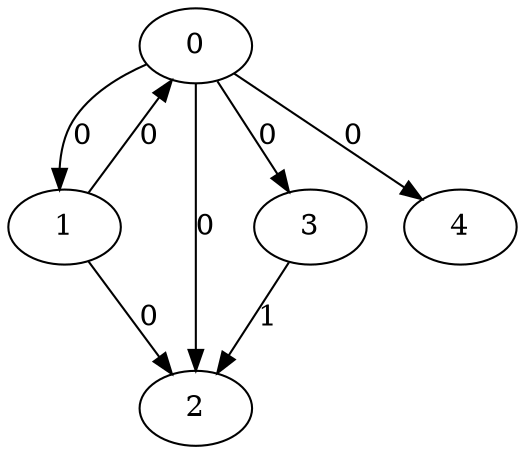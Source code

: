 // Source:100 Canonical: -1 0 0 0 0 0 -1 0 -1 -1 -1 -1 -1 -1 -1 -1 -1 1 -1 -1 -1 -1 -1 -1 -1
digraph HRA_from_100_graph_000 {
  0 -> 1 [label="0"];
  0 -> 2 [label="0"];
  0 -> 3 [label="0"];
  1 -> 0 [label="0"];
  1 -> 2 [label="0"];
  3 -> 2 [label="1"];
  0 -> 4 [label="0"];
}

// Source:100 Canonical: -1 0 0 0 0 0 -1 0 -1 -1 -1 -1 -1 -1 -1 -1 -1 1 -1 -1 0 -1 -1 -1 -1
digraph HRA_from_100_graph_001 {
  0 -> 1 [label="0"];
  0 -> 2 [label="0"];
  0 -> 3 [label="0"];
  1 -> 0 [label="0"];
  1 -> 2 [label="0"];
  3 -> 2 [label="1"];
  0 -> 4 [label="0"];
  4 -> 0 [label="0"];
}

// Source:100 Canonical: -1 0 0 0 -1 0 -1 0 -1 0 -1 -1 -1 -1 -1 -1 -1 1 -1 -1 -1 -1 -1 -1 -1
digraph HRA_from_100_graph_002 {
  0 -> 1 [label="0"];
  0 -> 2 [label="0"];
  0 -> 3 [label="0"];
  1 -> 0 [label="0"];
  1 -> 2 [label="0"];
  3 -> 2 [label="1"];
  1 -> 4 [label="0"];
}

// Source:100 Canonical: -1 0 0 0 0 0 -1 0 -1 0 -1 -1 -1 -1 -1 -1 -1 1 -1 -1 -1 -1 -1 -1 -1
digraph HRA_from_100_graph_003 {
  0 -> 1 [label="0"];
  0 -> 2 [label="0"];
  0 -> 3 [label="0"];
  1 -> 0 [label="0"];
  1 -> 2 [label="0"];
  3 -> 2 [label="1"];
  0 -> 4 [label="0"];
  1 -> 4 [label="0"];
}

// Source:100 Canonical: -1 0 0 0 -1 0 -1 0 -1 0 -1 -1 -1 -1 -1 -1 -1 1 -1 -1 0 -1 -1 -1 -1
digraph HRA_from_100_graph_004 {
  0 -> 1 [label="0"];
  0 -> 2 [label="0"];
  0 -> 3 [label="0"];
  1 -> 0 [label="0"];
  1 -> 2 [label="0"];
  3 -> 2 [label="1"];
  4 -> 0 [label="0"];
  1 -> 4 [label="0"];
}

// Source:100 Canonical: -1 0 0 0 0 0 -1 0 -1 0 -1 -1 -1 -1 -1 -1 -1 1 -1 -1 0 -1 -1 -1 -1
digraph HRA_from_100_graph_005 {
  0 -> 1 [label="0"];
  0 -> 2 [label="0"];
  0 -> 3 [label="0"];
  1 -> 0 [label="0"];
  1 -> 2 [label="0"];
  3 -> 2 [label="1"];
  0 -> 4 [label="0"];
  4 -> 0 [label="0"];
  1 -> 4 [label="0"];
}

// Source:100 Canonical: -1 0 0 0 0 0 -1 0 -1 -1 -1 -1 -1 -1 -1 -1 -1 1 -1 -1 -1 0 -1 -1 -1
digraph HRA_from_100_graph_006 {
  0 -> 1 [label="0"];
  0 -> 2 [label="0"];
  0 -> 3 [label="0"];
  1 -> 0 [label="0"];
  1 -> 2 [label="0"];
  3 -> 2 [label="1"];
  0 -> 4 [label="0"];
  4 -> 1 [label="0"];
}

// Source:100 Canonical: -1 0 0 0 0 0 -1 0 -1 -1 -1 -1 -1 -1 -1 -1 -1 1 -1 -1 0 0 -1 -1 -1
digraph HRA_from_100_graph_007 {
  0 -> 1 [label="0"];
  0 -> 2 [label="0"];
  0 -> 3 [label="0"];
  1 -> 0 [label="0"];
  1 -> 2 [label="0"];
  3 -> 2 [label="1"];
  0 -> 4 [label="0"];
  4 -> 0 [label="0"];
  4 -> 1 [label="0"];
}

// Source:100 Canonical: -1 0 0 0 -1 0 -1 0 -1 0 -1 -1 -1 -1 -1 -1 -1 1 -1 -1 -1 0 -1 -1 -1
digraph HRA_from_100_graph_008 {
  0 -> 1 [label="0"];
  0 -> 2 [label="0"];
  0 -> 3 [label="0"];
  1 -> 0 [label="0"];
  1 -> 2 [label="0"];
  3 -> 2 [label="1"];
  1 -> 4 [label="0"];
  4 -> 1 [label="0"];
}

// Source:100 Canonical: -1 0 0 0 0 0 -1 0 -1 0 -1 -1 -1 -1 -1 -1 -1 1 -1 -1 -1 0 -1 -1 -1
digraph HRA_from_100_graph_009 {
  0 -> 1 [label="0"];
  0 -> 2 [label="0"];
  0 -> 3 [label="0"];
  1 -> 0 [label="0"];
  1 -> 2 [label="0"];
  3 -> 2 [label="1"];
  0 -> 4 [label="0"];
  1 -> 4 [label="0"];
  4 -> 1 [label="0"];
}

// Source:100 Canonical: -1 0 0 0 -1 0 -1 0 -1 0 -1 -1 -1 -1 -1 -1 -1 1 -1 -1 0 0 -1 -1 -1
digraph HRA_from_100_graph_010 {
  0 -> 1 [label="0"];
  0 -> 2 [label="0"];
  0 -> 3 [label="0"];
  1 -> 0 [label="0"];
  1 -> 2 [label="0"];
  3 -> 2 [label="1"];
  4 -> 0 [label="0"];
  1 -> 4 [label="0"];
  4 -> 1 [label="0"];
}

// Source:100 Canonical: -1 0 0 0 0 0 -1 0 -1 0 -1 -1 -1 -1 -1 -1 -1 1 -1 -1 0 0 -1 -1 -1
digraph HRA_from_100_graph_011 {
  0 -> 1 [label="0"];
  0 -> 2 [label="0"];
  0 -> 3 [label="0"];
  1 -> 0 [label="0"];
  1 -> 2 [label="0"];
  3 -> 2 [label="1"];
  0 -> 4 [label="0"];
  4 -> 0 [label="0"];
  1 -> 4 [label="0"];
  4 -> 1 [label="0"];
}

// Source:100 Canonical: -1 0 0 0 -1 0 -1 0 -1 -1 -1 -1 -1 -1 0 -1 -1 1 -1 -1 -1 -1 -1 -1 -1
digraph HRA_from_100_graph_012 {
  0 -> 1 [label="0"];
  0 -> 2 [label="0"];
  0 -> 3 [label="0"];
  1 -> 0 [label="0"];
  1 -> 2 [label="0"];
  3 -> 2 [label="1"];
  2 -> 4 [label="0"];
}

// Source:100 Canonical: -1 0 0 0 0 0 -1 0 -1 -1 -1 -1 -1 -1 0 -1 -1 1 -1 -1 -1 -1 -1 -1 -1
digraph HRA_from_100_graph_013 {
  0 -> 1 [label="0"];
  0 -> 2 [label="0"];
  0 -> 3 [label="0"];
  1 -> 0 [label="0"];
  1 -> 2 [label="0"];
  3 -> 2 [label="1"];
  0 -> 4 [label="0"];
  2 -> 4 [label="0"];
}

// Source:100 Canonical: -1 0 0 0 -1 0 -1 0 -1 -1 -1 -1 -1 -1 0 -1 -1 1 -1 -1 0 -1 -1 -1 -1
digraph HRA_from_100_graph_014 {
  0 -> 1 [label="0"];
  0 -> 2 [label="0"];
  0 -> 3 [label="0"];
  1 -> 0 [label="0"];
  1 -> 2 [label="0"];
  3 -> 2 [label="1"];
  4 -> 0 [label="0"];
  2 -> 4 [label="0"];
}

// Source:100 Canonical: -1 0 0 0 0 0 -1 0 -1 -1 -1 -1 -1 -1 0 -1 -1 1 -1 -1 0 -1 -1 -1 -1
digraph HRA_from_100_graph_015 {
  0 -> 1 [label="0"];
  0 -> 2 [label="0"];
  0 -> 3 [label="0"];
  1 -> 0 [label="0"];
  1 -> 2 [label="0"];
  3 -> 2 [label="1"];
  0 -> 4 [label="0"];
  4 -> 0 [label="0"];
  2 -> 4 [label="0"];
}

// Source:100 Canonical: -1 0 0 0 -1 0 -1 0 -1 0 -1 -1 -1 -1 0 -1 -1 1 -1 -1 -1 -1 -1 -1 -1
digraph HRA_from_100_graph_016 {
  0 -> 1 [label="0"];
  0 -> 2 [label="0"];
  0 -> 3 [label="0"];
  1 -> 0 [label="0"];
  1 -> 2 [label="0"];
  3 -> 2 [label="1"];
  1 -> 4 [label="0"];
  2 -> 4 [label="0"];
}

// Source:100 Canonical: -1 0 0 0 0 0 -1 0 -1 0 -1 -1 -1 -1 0 -1 -1 1 -1 -1 -1 -1 -1 -1 -1
digraph HRA_from_100_graph_017 {
  0 -> 1 [label="0"];
  0 -> 2 [label="0"];
  0 -> 3 [label="0"];
  1 -> 0 [label="0"];
  1 -> 2 [label="0"];
  3 -> 2 [label="1"];
  0 -> 4 [label="0"];
  1 -> 4 [label="0"];
  2 -> 4 [label="0"];
}

// Source:100 Canonical: -1 0 0 0 -1 0 -1 0 -1 0 -1 -1 -1 -1 0 -1 -1 1 -1 -1 0 -1 -1 -1 -1
digraph HRA_from_100_graph_018 {
  0 -> 1 [label="0"];
  0 -> 2 [label="0"];
  0 -> 3 [label="0"];
  1 -> 0 [label="0"];
  1 -> 2 [label="0"];
  3 -> 2 [label="1"];
  4 -> 0 [label="0"];
  1 -> 4 [label="0"];
  2 -> 4 [label="0"];
}

// Source:100 Canonical: -1 0 0 0 0 0 -1 0 -1 0 -1 -1 -1 -1 0 -1 -1 1 -1 -1 0 -1 -1 -1 -1
digraph HRA_from_100_graph_019 {
  0 -> 1 [label="0"];
  0 -> 2 [label="0"];
  0 -> 3 [label="0"];
  1 -> 0 [label="0"];
  1 -> 2 [label="0"];
  3 -> 2 [label="1"];
  0 -> 4 [label="0"];
  4 -> 0 [label="0"];
  1 -> 4 [label="0"];
  2 -> 4 [label="0"];
}

// Source:100 Canonical: -1 0 0 0 -1 0 -1 0 -1 -1 -1 -1 -1 -1 0 -1 -1 1 -1 -1 -1 0 -1 -1 -1
digraph HRA_from_100_graph_020 {
  0 -> 1 [label="0"];
  0 -> 2 [label="0"];
  0 -> 3 [label="0"];
  1 -> 0 [label="0"];
  1 -> 2 [label="0"];
  3 -> 2 [label="1"];
  4 -> 1 [label="0"];
  2 -> 4 [label="0"];
}

// Source:100 Canonical: -1 0 0 0 0 0 -1 0 -1 -1 -1 -1 -1 -1 0 -1 -1 1 -1 -1 -1 0 -1 -1 -1
digraph HRA_from_100_graph_021 {
  0 -> 1 [label="0"];
  0 -> 2 [label="0"];
  0 -> 3 [label="0"];
  1 -> 0 [label="0"];
  1 -> 2 [label="0"];
  3 -> 2 [label="1"];
  0 -> 4 [label="0"];
  4 -> 1 [label="0"];
  2 -> 4 [label="0"];
}

// Source:100 Canonical: -1 0 0 0 -1 0 -1 0 -1 -1 -1 -1 -1 -1 0 -1 -1 1 -1 -1 0 0 -1 -1 -1
digraph HRA_from_100_graph_022 {
  0 -> 1 [label="0"];
  0 -> 2 [label="0"];
  0 -> 3 [label="0"];
  1 -> 0 [label="0"];
  1 -> 2 [label="0"];
  3 -> 2 [label="1"];
  4 -> 0 [label="0"];
  4 -> 1 [label="0"];
  2 -> 4 [label="0"];
}

// Source:100 Canonical: -1 0 0 0 0 0 -1 0 -1 -1 -1 -1 -1 -1 0 -1 -1 1 -1 -1 0 0 -1 -1 -1
digraph HRA_from_100_graph_023 {
  0 -> 1 [label="0"];
  0 -> 2 [label="0"];
  0 -> 3 [label="0"];
  1 -> 0 [label="0"];
  1 -> 2 [label="0"];
  3 -> 2 [label="1"];
  0 -> 4 [label="0"];
  4 -> 0 [label="0"];
  4 -> 1 [label="0"];
  2 -> 4 [label="0"];
}

// Source:100 Canonical: -1 0 0 0 -1 0 -1 0 -1 0 -1 -1 -1 -1 0 -1 -1 1 -1 -1 -1 0 -1 -1 -1
digraph HRA_from_100_graph_024 {
  0 -> 1 [label="0"];
  0 -> 2 [label="0"];
  0 -> 3 [label="0"];
  1 -> 0 [label="0"];
  1 -> 2 [label="0"];
  3 -> 2 [label="1"];
  1 -> 4 [label="0"];
  4 -> 1 [label="0"];
  2 -> 4 [label="0"];
}

// Source:100 Canonical: -1 0 0 0 0 0 -1 0 -1 0 -1 -1 -1 -1 0 -1 -1 1 -1 -1 -1 0 -1 -1 -1
digraph HRA_from_100_graph_025 {
  0 -> 1 [label="0"];
  0 -> 2 [label="0"];
  0 -> 3 [label="0"];
  1 -> 0 [label="0"];
  1 -> 2 [label="0"];
  3 -> 2 [label="1"];
  0 -> 4 [label="0"];
  1 -> 4 [label="0"];
  4 -> 1 [label="0"];
  2 -> 4 [label="0"];
}

// Source:100 Canonical: -1 0 0 0 -1 0 -1 0 -1 0 -1 -1 -1 -1 0 -1 -1 1 -1 -1 0 0 -1 -1 -1
digraph HRA_from_100_graph_026 {
  0 -> 1 [label="0"];
  0 -> 2 [label="0"];
  0 -> 3 [label="0"];
  1 -> 0 [label="0"];
  1 -> 2 [label="0"];
  3 -> 2 [label="1"];
  4 -> 0 [label="0"];
  1 -> 4 [label="0"];
  4 -> 1 [label="0"];
  2 -> 4 [label="0"];
}

// Source:100 Canonical: -1 0 0 0 0 0 -1 0 -1 0 -1 -1 -1 -1 0 -1 -1 1 -1 -1 0 0 -1 -1 -1
digraph HRA_from_100_graph_027 {
  0 -> 1 [label="0"];
  0 -> 2 [label="0"];
  0 -> 3 [label="0"];
  1 -> 0 [label="0"];
  1 -> 2 [label="0"];
  3 -> 2 [label="1"];
  0 -> 4 [label="0"];
  4 -> 0 [label="0"];
  1 -> 4 [label="0"];
  4 -> 1 [label="0"];
  2 -> 4 [label="0"];
}

// Source:100 Canonical: -1 0 0 0 0 0 -1 0 -1 -1 -1 -1 -1 -1 -1 -1 -1 1 -1 -1 -1 -1 0 -1 -1
digraph HRA_from_100_graph_028 {
  0 -> 1 [label="0"];
  0 -> 2 [label="0"];
  0 -> 3 [label="0"];
  1 -> 0 [label="0"];
  1 -> 2 [label="0"];
  3 -> 2 [label="1"];
  0 -> 4 [label="0"];
  4 -> 2 [label="0"];
}

// Source:100 Canonical: -1 0 0 0 0 0 -1 0 -1 -1 -1 -1 -1 -1 -1 -1 -1 1 -1 -1 0 -1 0 -1 -1
digraph HRA_from_100_graph_029 {
  0 -> 1 [label="0"];
  0 -> 2 [label="0"];
  0 -> 3 [label="0"];
  1 -> 0 [label="0"];
  1 -> 2 [label="0"];
  3 -> 2 [label="1"];
  0 -> 4 [label="0"];
  4 -> 0 [label="0"];
  4 -> 2 [label="0"];
}

// Source:100 Canonical: -1 0 0 0 -1 0 -1 0 -1 0 -1 -1 -1 -1 -1 -1 -1 1 -1 -1 -1 -1 0 -1 -1
digraph HRA_from_100_graph_030 {
  0 -> 1 [label="0"];
  0 -> 2 [label="0"];
  0 -> 3 [label="0"];
  1 -> 0 [label="0"];
  1 -> 2 [label="0"];
  3 -> 2 [label="1"];
  1 -> 4 [label="0"];
  4 -> 2 [label="0"];
}

// Source:100 Canonical: -1 0 0 0 0 0 -1 0 -1 0 -1 -1 -1 -1 -1 -1 -1 1 -1 -1 -1 -1 0 -1 -1
digraph HRA_from_100_graph_031 {
  0 -> 1 [label="0"];
  0 -> 2 [label="0"];
  0 -> 3 [label="0"];
  1 -> 0 [label="0"];
  1 -> 2 [label="0"];
  3 -> 2 [label="1"];
  0 -> 4 [label="0"];
  1 -> 4 [label="0"];
  4 -> 2 [label="0"];
}

// Source:100 Canonical: -1 0 0 0 -1 0 -1 0 -1 0 -1 -1 -1 -1 -1 -1 -1 1 -1 -1 0 -1 0 -1 -1
digraph HRA_from_100_graph_032 {
  0 -> 1 [label="0"];
  0 -> 2 [label="0"];
  0 -> 3 [label="0"];
  1 -> 0 [label="0"];
  1 -> 2 [label="0"];
  3 -> 2 [label="1"];
  4 -> 0 [label="0"];
  1 -> 4 [label="0"];
  4 -> 2 [label="0"];
}

// Source:100 Canonical: -1 0 0 0 0 0 -1 0 -1 0 -1 -1 -1 -1 -1 -1 -1 1 -1 -1 0 -1 0 -1 -1
digraph HRA_from_100_graph_033 {
  0 -> 1 [label="0"];
  0 -> 2 [label="0"];
  0 -> 3 [label="0"];
  1 -> 0 [label="0"];
  1 -> 2 [label="0"];
  3 -> 2 [label="1"];
  0 -> 4 [label="0"];
  4 -> 0 [label="0"];
  1 -> 4 [label="0"];
  4 -> 2 [label="0"];
}

// Source:100 Canonical: -1 0 0 0 0 0 -1 0 -1 -1 -1 -1 -1 -1 -1 -1 -1 1 -1 -1 -1 0 0 -1 -1
digraph HRA_from_100_graph_034 {
  0 -> 1 [label="0"];
  0 -> 2 [label="0"];
  0 -> 3 [label="0"];
  1 -> 0 [label="0"];
  1 -> 2 [label="0"];
  3 -> 2 [label="1"];
  0 -> 4 [label="0"];
  4 -> 1 [label="0"];
  4 -> 2 [label="0"];
}

// Source:100 Canonical: -1 0 0 0 0 0 -1 0 -1 -1 -1 -1 -1 -1 -1 -1 -1 1 -1 -1 0 0 0 -1 -1
digraph HRA_from_100_graph_035 {
  0 -> 1 [label="0"];
  0 -> 2 [label="0"];
  0 -> 3 [label="0"];
  1 -> 0 [label="0"];
  1 -> 2 [label="0"];
  3 -> 2 [label="1"];
  0 -> 4 [label="0"];
  4 -> 0 [label="0"];
  4 -> 1 [label="0"];
  4 -> 2 [label="0"];
}

// Source:100 Canonical: -1 0 0 0 -1 0 -1 0 -1 0 -1 -1 -1 -1 -1 -1 -1 1 -1 -1 -1 0 0 -1 -1
digraph HRA_from_100_graph_036 {
  0 -> 1 [label="0"];
  0 -> 2 [label="0"];
  0 -> 3 [label="0"];
  1 -> 0 [label="0"];
  1 -> 2 [label="0"];
  3 -> 2 [label="1"];
  1 -> 4 [label="0"];
  4 -> 1 [label="0"];
  4 -> 2 [label="0"];
}

// Source:100 Canonical: -1 0 0 0 0 0 -1 0 -1 0 -1 -1 -1 -1 -1 -1 -1 1 -1 -1 -1 0 0 -1 -1
digraph HRA_from_100_graph_037 {
  0 -> 1 [label="0"];
  0 -> 2 [label="0"];
  0 -> 3 [label="0"];
  1 -> 0 [label="0"];
  1 -> 2 [label="0"];
  3 -> 2 [label="1"];
  0 -> 4 [label="0"];
  1 -> 4 [label="0"];
  4 -> 1 [label="0"];
  4 -> 2 [label="0"];
}

// Source:100 Canonical: -1 0 0 0 -1 0 -1 0 -1 0 -1 -1 -1 -1 -1 -1 -1 1 -1 -1 0 0 0 -1 -1
digraph HRA_from_100_graph_038 {
  0 -> 1 [label="0"];
  0 -> 2 [label="0"];
  0 -> 3 [label="0"];
  1 -> 0 [label="0"];
  1 -> 2 [label="0"];
  3 -> 2 [label="1"];
  4 -> 0 [label="0"];
  1 -> 4 [label="0"];
  4 -> 1 [label="0"];
  4 -> 2 [label="0"];
}

// Source:100 Canonical: -1 0 0 0 0 0 -1 0 -1 0 -1 -1 -1 -1 -1 -1 -1 1 -1 -1 0 0 0 -1 -1
digraph HRA_from_100_graph_039 {
  0 -> 1 [label="0"];
  0 -> 2 [label="0"];
  0 -> 3 [label="0"];
  1 -> 0 [label="0"];
  1 -> 2 [label="0"];
  3 -> 2 [label="1"];
  0 -> 4 [label="0"];
  4 -> 0 [label="0"];
  1 -> 4 [label="0"];
  4 -> 1 [label="0"];
  4 -> 2 [label="0"];
}

// Source:100 Canonical: -1 0 0 0 -1 0 -1 0 -1 -1 -1 -1 -1 -1 0 -1 -1 1 -1 -1 -1 -1 0 -1 -1
digraph HRA_from_100_graph_040 {
  0 -> 1 [label="0"];
  0 -> 2 [label="0"];
  0 -> 3 [label="0"];
  1 -> 0 [label="0"];
  1 -> 2 [label="0"];
  3 -> 2 [label="1"];
  2 -> 4 [label="0"];
  4 -> 2 [label="0"];
}

// Source:100 Canonical: -1 0 0 0 0 0 -1 0 -1 -1 -1 -1 -1 -1 0 -1 -1 1 -1 -1 -1 -1 0 -1 -1
digraph HRA_from_100_graph_041 {
  0 -> 1 [label="0"];
  0 -> 2 [label="0"];
  0 -> 3 [label="0"];
  1 -> 0 [label="0"];
  1 -> 2 [label="0"];
  3 -> 2 [label="1"];
  0 -> 4 [label="0"];
  2 -> 4 [label="0"];
  4 -> 2 [label="0"];
}

// Source:100 Canonical: -1 0 0 0 -1 0 -1 0 -1 -1 -1 -1 -1 -1 0 -1 -1 1 -1 -1 0 -1 0 -1 -1
digraph HRA_from_100_graph_042 {
  0 -> 1 [label="0"];
  0 -> 2 [label="0"];
  0 -> 3 [label="0"];
  1 -> 0 [label="0"];
  1 -> 2 [label="0"];
  3 -> 2 [label="1"];
  4 -> 0 [label="0"];
  2 -> 4 [label="0"];
  4 -> 2 [label="0"];
}

// Source:100 Canonical: -1 0 0 0 0 0 -1 0 -1 -1 -1 -1 -1 -1 0 -1 -1 1 -1 -1 0 -1 0 -1 -1
digraph HRA_from_100_graph_043 {
  0 -> 1 [label="0"];
  0 -> 2 [label="0"];
  0 -> 3 [label="0"];
  1 -> 0 [label="0"];
  1 -> 2 [label="0"];
  3 -> 2 [label="1"];
  0 -> 4 [label="0"];
  4 -> 0 [label="0"];
  2 -> 4 [label="0"];
  4 -> 2 [label="0"];
}

// Source:100 Canonical: -1 0 0 0 -1 0 -1 0 -1 0 -1 -1 -1 -1 0 -1 -1 1 -1 -1 -1 -1 0 -1 -1
digraph HRA_from_100_graph_044 {
  0 -> 1 [label="0"];
  0 -> 2 [label="0"];
  0 -> 3 [label="0"];
  1 -> 0 [label="0"];
  1 -> 2 [label="0"];
  3 -> 2 [label="1"];
  1 -> 4 [label="0"];
  2 -> 4 [label="0"];
  4 -> 2 [label="0"];
}

// Source:100 Canonical: -1 0 0 0 0 0 -1 0 -1 0 -1 -1 -1 -1 0 -1 -1 1 -1 -1 -1 -1 0 -1 -1
digraph HRA_from_100_graph_045 {
  0 -> 1 [label="0"];
  0 -> 2 [label="0"];
  0 -> 3 [label="0"];
  1 -> 0 [label="0"];
  1 -> 2 [label="0"];
  3 -> 2 [label="1"];
  0 -> 4 [label="0"];
  1 -> 4 [label="0"];
  2 -> 4 [label="0"];
  4 -> 2 [label="0"];
}

// Source:100 Canonical: -1 0 0 0 -1 0 -1 0 -1 0 -1 -1 -1 -1 0 -1 -1 1 -1 -1 0 -1 0 -1 -1
digraph HRA_from_100_graph_046 {
  0 -> 1 [label="0"];
  0 -> 2 [label="0"];
  0 -> 3 [label="0"];
  1 -> 0 [label="0"];
  1 -> 2 [label="0"];
  3 -> 2 [label="1"];
  4 -> 0 [label="0"];
  1 -> 4 [label="0"];
  2 -> 4 [label="0"];
  4 -> 2 [label="0"];
}

// Source:100 Canonical: -1 0 0 0 0 0 -1 0 -1 0 -1 -1 -1 -1 0 -1 -1 1 -1 -1 0 -1 0 -1 -1
digraph HRA_from_100_graph_047 {
  0 -> 1 [label="0"];
  0 -> 2 [label="0"];
  0 -> 3 [label="0"];
  1 -> 0 [label="0"];
  1 -> 2 [label="0"];
  3 -> 2 [label="1"];
  0 -> 4 [label="0"];
  4 -> 0 [label="0"];
  1 -> 4 [label="0"];
  2 -> 4 [label="0"];
  4 -> 2 [label="0"];
}

// Source:100 Canonical: -1 0 0 0 -1 0 -1 0 -1 -1 -1 -1 -1 -1 0 -1 -1 1 -1 -1 -1 0 0 -1 -1
digraph HRA_from_100_graph_048 {
  0 -> 1 [label="0"];
  0 -> 2 [label="0"];
  0 -> 3 [label="0"];
  1 -> 0 [label="0"];
  1 -> 2 [label="0"];
  3 -> 2 [label="1"];
  4 -> 1 [label="0"];
  2 -> 4 [label="0"];
  4 -> 2 [label="0"];
}

// Source:100 Canonical: -1 0 0 0 0 0 -1 0 -1 -1 -1 -1 -1 -1 0 -1 -1 1 -1 -1 -1 0 0 -1 -1
digraph HRA_from_100_graph_049 {
  0 -> 1 [label="0"];
  0 -> 2 [label="0"];
  0 -> 3 [label="0"];
  1 -> 0 [label="0"];
  1 -> 2 [label="0"];
  3 -> 2 [label="1"];
  0 -> 4 [label="0"];
  4 -> 1 [label="0"];
  2 -> 4 [label="0"];
  4 -> 2 [label="0"];
}

// Source:100 Canonical: -1 0 0 0 -1 0 -1 0 -1 -1 -1 -1 -1 -1 0 -1 -1 1 -1 -1 0 0 0 -1 -1
digraph HRA_from_100_graph_050 {
  0 -> 1 [label="0"];
  0 -> 2 [label="0"];
  0 -> 3 [label="0"];
  1 -> 0 [label="0"];
  1 -> 2 [label="0"];
  3 -> 2 [label="1"];
  4 -> 0 [label="0"];
  4 -> 1 [label="0"];
  2 -> 4 [label="0"];
  4 -> 2 [label="0"];
}

// Source:100 Canonical: -1 0 0 0 0 0 -1 0 -1 -1 -1 -1 -1 -1 0 -1 -1 1 -1 -1 0 0 0 -1 -1
digraph HRA_from_100_graph_051 {
  0 -> 1 [label="0"];
  0 -> 2 [label="0"];
  0 -> 3 [label="0"];
  1 -> 0 [label="0"];
  1 -> 2 [label="0"];
  3 -> 2 [label="1"];
  0 -> 4 [label="0"];
  4 -> 0 [label="0"];
  4 -> 1 [label="0"];
  2 -> 4 [label="0"];
  4 -> 2 [label="0"];
}

// Source:100 Canonical: -1 0 0 0 -1 0 -1 0 -1 0 -1 -1 -1 -1 0 -1 -1 1 -1 -1 -1 0 0 -1 -1
digraph HRA_from_100_graph_052 {
  0 -> 1 [label="0"];
  0 -> 2 [label="0"];
  0 -> 3 [label="0"];
  1 -> 0 [label="0"];
  1 -> 2 [label="0"];
  3 -> 2 [label="1"];
  1 -> 4 [label="0"];
  4 -> 1 [label="0"];
  2 -> 4 [label="0"];
  4 -> 2 [label="0"];
}

// Source:100 Canonical: -1 0 0 0 0 0 -1 0 -1 0 -1 -1 -1 -1 0 -1 -1 1 -1 -1 -1 0 0 -1 -1
digraph HRA_from_100_graph_053 {
  0 -> 1 [label="0"];
  0 -> 2 [label="0"];
  0 -> 3 [label="0"];
  1 -> 0 [label="0"];
  1 -> 2 [label="0"];
  3 -> 2 [label="1"];
  0 -> 4 [label="0"];
  1 -> 4 [label="0"];
  4 -> 1 [label="0"];
  2 -> 4 [label="0"];
  4 -> 2 [label="0"];
}

// Source:100 Canonical: -1 0 0 0 -1 0 -1 0 -1 0 -1 -1 -1 -1 0 -1 -1 1 -1 -1 0 0 0 -1 -1
digraph HRA_from_100_graph_054 {
  0 -> 1 [label="0"];
  0 -> 2 [label="0"];
  0 -> 3 [label="0"];
  1 -> 0 [label="0"];
  1 -> 2 [label="0"];
  3 -> 2 [label="1"];
  4 -> 0 [label="0"];
  1 -> 4 [label="0"];
  4 -> 1 [label="0"];
  2 -> 4 [label="0"];
  4 -> 2 [label="0"];
}

// Source:100 Canonical: -1 0 0 0 0 0 -1 0 -1 0 -1 -1 -1 -1 0 -1 -1 1 -1 -1 0 0 0 -1 -1
digraph HRA_from_100_graph_055 {
  0 -> 1 [label="0"];
  0 -> 2 [label="0"];
  0 -> 3 [label="0"];
  1 -> 0 [label="0"];
  1 -> 2 [label="0"];
  3 -> 2 [label="1"];
  0 -> 4 [label="0"];
  4 -> 0 [label="0"];
  1 -> 4 [label="0"];
  4 -> 1 [label="0"];
  2 -> 4 [label="0"];
  4 -> 2 [label="0"];
}

// Source:100 Canonical: -1 0 0 0 -1 0 -1 0 -1 -1 -1 -1 -1 -1 -1 -1 -1 1 -1 0 -1 -1 -1 -1 -1
digraph HRA_from_100_graph_056 {
  0 -> 1 [label="0"];
  0 -> 2 [label="0"];
  0 -> 3 [label="0"];
  1 -> 0 [label="0"];
  1 -> 2 [label="0"];
  3 -> 2 [label="1"];
  3 -> 4 [label="0"];
}

// Source:100 Canonical: -1 0 0 0 0 0 -1 0 -1 -1 -1 -1 -1 -1 -1 -1 -1 1 -1 0 -1 -1 -1 -1 -1
digraph HRA_from_100_graph_057 {
  0 -> 1 [label="0"];
  0 -> 2 [label="0"];
  0 -> 3 [label="0"];
  1 -> 0 [label="0"];
  1 -> 2 [label="0"];
  3 -> 2 [label="1"];
  0 -> 4 [label="0"];
  3 -> 4 [label="0"];
}

// Source:100 Canonical: -1 0 0 0 -1 0 -1 0 -1 -1 -1 -1 -1 -1 -1 -1 -1 1 -1 0 0 -1 -1 -1 -1
digraph HRA_from_100_graph_058 {
  0 -> 1 [label="0"];
  0 -> 2 [label="0"];
  0 -> 3 [label="0"];
  1 -> 0 [label="0"];
  1 -> 2 [label="0"];
  3 -> 2 [label="1"];
  4 -> 0 [label="0"];
  3 -> 4 [label="0"];
}

// Source:100 Canonical: -1 0 0 0 0 0 -1 0 -1 -1 -1 -1 -1 -1 -1 -1 -1 1 -1 0 0 -1 -1 -1 -1
digraph HRA_from_100_graph_059 {
  0 -> 1 [label="0"];
  0 -> 2 [label="0"];
  0 -> 3 [label="0"];
  1 -> 0 [label="0"];
  1 -> 2 [label="0"];
  3 -> 2 [label="1"];
  0 -> 4 [label="0"];
  4 -> 0 [label="0"];
  3 -> 4 [label="0"];
}

// Source:100 Canonical: -1 0 0 0 -1 0 -1 0 -1 0 -1 -1 -1 -1 -1 -1 -1 1 -1 0 -1 -1 -1 -1 -1
digraph HRA_from_100_graph_060 {
  0 -> 1 [label="0"];
  0 -> 2 [label="0"];
  0 -> 3 [label="0"];
  1 -> 0 [label="0"];
  1 -> 2 [label="0"];
  3 -> 2 [label="1"];
  1 -> 4 [label="0"];
  3 -> 4 [label="0"];
}

// Source:100 Canonical: -1 0 0 0 0 0 -1 0 -1 0 -1 -1 -1 -1 -1 -1 -1 1 -1 0 -1 -1 -1 -1 -1
digraph HRA_from_100_graph_061 {
  0 -> 1 [label="0"];
  0 -> 2 [label="0"];
  0 -> 3 [label="0"];
  1 -> 0 [label="0"];
  1 -> 2 [label="0"];
  3 -> 2 [label="1"];
  0 -> 4 [label="0"];
  1 -> 4 [label="0"];
  3 -> 4 [label="0"];
}

// Source:100 Canonical: -1 0 0 0 -1 0 -1 0 -1 0 -1 -1 -1 -1 -1 -1 -1 1 -1 0 0 -1 -1 -1 -1
digraph HRA_from_100_graph_062 {
  0 -> 1 [label="0"];
  0 -> 2 [label="0"];
  0 -> 3 [label="0"];
  1 -> 0 [label="0"];
  1 -> 2 [label="0"];
  3 -> 2 [label="1"];
  4 -> 0 [label="0"];
  1 -> 4 [label="0"];
  3 -> 4 [label="0"];
}

// Source:100 Canonical: -1 0 0 0 0 0 -1 0 -1 0 -1 -1 -1 -1 -1 -1 -1 1 -1 0 0 -1 -1 -1 -1
digraph HRA_from_100_graph_063 {
  0 -> 1 [label="0"];
  0 -> 2 [label="0"];
  0 -> 3 [label="0"];
  1 -> 0 [label="0"];
  1 -> 2 [label="0"];
  3 -> 2 [label="1"];
  0 -> 4 [label="0"];
  4 -> 0 [label="0"];
  1 -> 4 [label="0"];
  3 -> 4 [label="0"];
}

// Source:100 Canonical: -1 0 0 0 -1 0 -1 0 -1 -1 -1 -1 -1 -1 -1 -1 -1 1 -1 0 -1 0 -1 -1 -1
digraph HRA_from_100_graph_064 {
  0 -> 1 [label="0"];
  0 -> 2 [label="0"];
  0 -> 3 [label="0"];
  1 -> 0 [label="0"];
  1 -> 2 [label="0"];
  3 -> 2 [label="1"];
  4 -> 1 [label="0"];
  3 -> 4 [label="0"];
}

// Source:100 Canonical: -1 0 0 0 0 0 -1 0 -1 -1 -1 -1 -1 -1 -1 -1 -1 1 -1 0 -1 0 -1 -1 -1
digraph HRA_from_100_graph_065 {
  0 -> 1 [label="0"];
  0 -> 2 [label="0"];
  0 -> 3 [label="0"];
  1 -> 0 [label="0"];
  1 -> 2 [label="0"];
  3 -> 2 [label="1"];
  0 -> 4 [label="0"];
  4 -> 1 [label="0"];
  3 -> 4 [label="0"];
}

// Source:100 Canonical: -1 0 0 0 -1 0 -1 0 -1 -1 -1 -1 -1 -1 -1 -1 -1 1 -1 0 0 0 -1 -1 -1
digraph HRA_from_100_graph_066 {
  0 -> 1 [label="0"];
  0 -> 2 [label="0"];
  0 -> 3 [label="0"];
  1 -> 0 [label="0"];
  1 -> 2 [label="0"];
  3 -> 2 [label="1"];
  4 -> 0 [label="0"];
  4 -> 1 [label="0"];
  3 -> 4 [label="0"];
}

// Source:100 Canonical: -1 0 0 0 0 0 -1 0 -1 -1 -1 -1 -1 -1 -1 -1 -1 1 -1 0 0 0 -1 -1 -1
digraph HRA_from_100_graph_067 {
  0 -> 1 [label="0"];
  0 -> 2 [label="0"];
  0 -> 3 [label="0"];
  1 -> 0 [label="0"];
  1 -> 2 [label="0"];
  3 -> 2 [label="1"];
  0 -> 4 [label="0"];
  4 -> 0 [label="0"];
  4 -> 1 [label="0"];
  3 -> 4 [label="0"];
}

// Source:100 Canonical: -1 0 0 0 -1 0 -1 0 -1 0 -1 -1 -1 -1 -1 -1 -1 1 -1 0 -1 0 -1 -1 -1
digraph HRA_from_100_graph_068 {
  0 -> 1 [label="0"];
  0 -> 2 [label="0"];
  0 -> 3 [label="0"];
  1 -> 0 [label="0"];
  1 -> 2 [label="0"];
  3 -> 2 [label="1"];
  1 -> 4 [label="0"];
  4 -> 1 [label="0"];
  3 -> 4 [label="0"];
}

// Source:100 Canonical: -1 0 0 0 0 0 -1 0 -1 0 -1 -1 -1 -1 -1 -1 -1 1 -1 0 -1 0 -1 -1 -1
digraph HRA_from_100_graph_069 {
  0 -> 1 [label="0"];
  0 -> 2 [label="0"];
  0 -> 3 [label="0"];
  1 -> 0 [label="0"];
  1 -> 2 [label="0"];
  3 -> 2 [label="1"];
  0 -> 4 [label="0"];
  1 -> 4 [label="0"];
  4 -> 1 [label="0"];
  3 -> 4 [label="0"];
}

// Source:100 Canonical: -1 0 0 0 -1 0 -1 0 -1 0 -1 -1 -1 -1 -1 -1 -1 1 -1 0 0 0 -1 -1 -1
digraph HRA_from_100_graph_070 {
  0 -> 1 [label="0"];
  0 -> 2 [label="0"];
  0 -> 3 [label="0"];
  1 -> 0 [label="0"];
  1 -> 2 [label="0"];
  3 -> 2 [label="1"];
  4 -> 0 [label="0"];
  1 -> 4 [label="0"];
  4 -> 1 [label="0"];
  3 -> 4 [label="0"];
}

// Source:100 Canonical: -1 0 0 0 0 0 -1 0 -1 0 -1 -1 -1 -1 -1 -1 -1 1 -1 0 0 0 -1 -1 -1
digraph HRA_from_100_graph_071 {
  0 -> 1 [label="0"];
  0 -> 2 [label="0"];
  0 -> 3 [label="0"];
  1 -> 0 [label="0"];
  1 -> 2 [label="0"];
  3 -> 2 [label="1"];
  0 -> 4 [label="0"];
  4 -> 0 [label="0"];
  1 -> 4 [label="0"];
  4 -> 1 [label="0"];
  3 -> 4 [label="0"];
}

// Source:100 Canonical: -1 0 0 0 -1 0 -1 0 -1 -1 -1 -1 -1 -1 0 -1 -1 1 -1 0 -1 -1 -1 -1 -1
digraph HRA_from_100_graph_072 {
  0 -> 1 [label="0"];
  0 -> 2 [label="0"];
  0 -> 3 [label="0"];
  1 -> 0 [label="0"];
  1 -> 2 [label="0"];
  3 -> 2 [label="1"];
  2 -> 4 [label="0"];
  3 -> 4 [label="0"];
}

// Source:100 Canonical: -1 0 0 0 0 0 -1 0 -1 -1 -1 -1 -1 -1 0 -1 -1 1 -1 0 -1 -1 -1 -1 -1
digraph HRA_from_100_graph_073 {
  0 -> 1 [label="0"];
  0 -> 2 [label="0"];
  0 -> 3 [label="0"];
  1 -> 0 [label="0"];
  1 -> 2 [label="0"];
  3 -> 2 [label="1"];
  0 -> 4 [label="0"];
  2 -> 4 [label="0"];
  3 -> 4 [label="0"];
}

// Source:100 Canonical: -1 0 0 0 -1 0 -1 0 -1 -1 -1 -1 -1 -1 0 -1 -1 1 -1 0 0 -1 -1 -1 -1
digraph HRA_from_100_graph_074 {
  0 -> 1 [label="0"];
  0 -> 2 [label="0"];
  0 -> 3 [label="0"];
  1 -> 0 [label="0"];
  1 -> 2 [label="0"];
  3 -> 2 [label="1"];
  4 -> 0 [label="0"];
  2 -> 4 [label="0"];
  3 -> 4 [label="0"];
}

// Source:100 Canonical: -1 0 0 0 0 0 -1 0 -1 -1 -1 -1 -1 -1 0 -1 -1 1 -1 0 0 -1 -1 -1 -1
digraph HRA_from_100_graph_075 {
  0 -> 1 [label="0"];
  0 -> 2 [label="0"];
  0 -> 3 [label="0"];
  1 -> 0 [label="0"];
  1 -> 2 [label="0"];
  3 -> 2 [label="1"];
  0 -> 4 [label="0"];
  4 -> 0 [label="0"];
  2 -> 4 [label="0"];
  3 -> 4 [label="0"];
}

// Source:100 Canonical: -1 0 0 0 -1 0 -1 0 -1 0 -1 -1 -1 -1 0 -1 -1 1 -1 0 -1 -1 -1 -1 -1
digraph HRA_from_100_graph_076 {
  0 -> 1 [label="0"];
  0 -> 2 [label="0"];
  0 -> 3 [label="0"];
  1 -> 0 [label="0"];
  1 -> 2 [label="0"];
  3 -> 2 [label="1"];
  1 -> 4 [label="0"];
  2 -> 4 [label="0"];
  3 -> 4 [label="0"];
}

// Source:100 Canonical: -1 0 0 0 0 0 -1 0 -1 0 -1 -1 -1 -1 0 -1 -1 1 -1 0 -1 -1 -1 -1 -1
digraph HRA_from_100_graph_077 {
  0 -> 1 [label="0"];
  0 -> 2 [label="0"];
  0 -> 3 [label="0"];
  1 -> 0 [label="0"];
  1 -> 2 [label="0"];
  3 -> 2 [label="1"];
  0 -> 4 [label="0"];
  1 -> 4 [label="0"];
  2 -> 4 [label="0"];
  3 -> 4 [label="0"];
}

// Source:100 Canonical: -1 0 0 0 -1 0 -1 0 -1 0 -1 -1 -1 -1 0 -1 -1 1 -1 0 0 -1 -1 -1 -1
digraph HRA_from_100_graph_078 {
  0 -> 1 [label="0"];
  0 -> 2 [label="0"];
  0 -> 3 [label="0"];
  1 -> 0 [label="0"];
  1 -> 2 [label="0"];
  3 -> 2 [label="1"];
  4 -> 0 [label="0"];
  1 -> 4 [label="0"];
  2 -> 4 [label="0"];
  3 -> 4 [label="0"];
}

// Source:100 Canonical: -1 0 0 0 0 0 -1 0 -1 0 -1 -1 -1 -1 0 -1 -1 1 -1 0 0 -1 -1 -1 -1
digraph HRA_from_100_graph_079 {
  0 -> 1 [label="0"];
  0 -> 2 [label="0"];
  0 -> 3 [label="0"];
  1 -> 0 [label="0"];
  1 -> 2 [label="0"];
  3 -> 2 [label="1"];
  0 -> 4 [label="0"];
  4 -> 0 [label="0"];
  1 -> 4 [label="0"];
  2 -> 4 [label="0"];
  3 -> 4 [label="0"];
}

// Source:100 Canonical: -1 0 0 0 -1 0 -1 0 -1 -1 -1 -1 -1 -1 0 -1 -1 1 -1 0 -1 0 -1 -1 -1
digraph HRA_from_100_graph_080 {
  0 -> 1 [label="0"];
  0 -> 2 [label="0"];
  0 -> 3 [label="0"];
  1 -> 0 [label="0"];
  1 -> 2 [label="0"];
  3 -> 2 [label="1"];
  4 -> 1 [label="0"];
  2 -> 4 [label="0"];
  3 -> 4 [label="0"];
}

// Source:100 Canonical: -1 0 0 0 0 0 -1 0 -1 -1 -1 -1 -1 -1 0 -1 -1 1 -1 0 -1 0 -1 -1 -1
digraph HRA_from_100_graph_081 {
  0 -> 1 [label="0"];
  0 -> 2 [label="0"];
  0 -> 3 [label="0"];
  1 -> 0 [label="0"];
  1 -> 2 [label="0"];
  3 -> 2 [label="1"];
  0 -> 4 [label="0"];
  4 -> 1 [label="0"];
  2 -> 4 [label="0"];
  3 -> 4 [label="0"];
}

// Source:100 Canonical: -1 0 0 0 -1 0 -1 0 -1 -1 -1 -1 -1 -1 0 -1 -1 1 -1 0 0 0 -1 -1 -1
digraph HRA_from_100_graph_082 {
  0 -> 1 [label="0"];
  0 -> 2 [label="0"];
  0 -> 3 [label="0"];
  1 -> 0 [label="0"];
  1 -> 2 [label="0"];
  3 -> 2 [label="1"];
  4 -> 0 [label="0"];
  4 -> 1 [label="0"];
  2 -> 4 [label="0"];
  3 -> 4 [label="0"];
}

// Source:100 Canonical: -1 0 0 0 0 0 -1 0 -1 -1 -1 -1 -1 -1 0 -1 -1 1 -1 0 0 0 -1 -1 -1
digraph HRA_from_100_graph_083 {
  0 -> 1 [label="0"];
  0 -> 2 [label="0"];
  0 -> 3 [label="0"];
  1 -> 0 [label="0"];
  1 -> 2 [label="0"];
  3 -> 2 [label="1"];
  0 -> 4 [label="0"];
  4 -> 0 [label="0"];
  4 -> 1 [label="0"];
  2 -> 4 [label="0"];
  3 -> 4 [label="0"];
}

// Source:100 Canonical: -1 0 0 0 -1 0 -1 0 -1 0 -1 -1 -1 -1 0 -1 -1 1 -1 0 -1 0 -1 -1 -1
digraph HRA_from_100_graph_084 {
  0 -> 1 [label="0"];
  0 -> 2 [label="0"];
  0 -> 3 [label="0"];
  1 -> 0 [label="0"];
  1 -> 2 [label="0"];
  3 -> 2 [label="1"];
  1 -> 4 [label="0"];
  4 -> 1 [label="0"];
  2 -> 4 [label="0"];
  3 -> 4 [label="0"];
}

// Source:100 Canonical: -1 0 0 0 0 0 -1 0 -1 0 -1 -1 -1 -1 0 -1 -1 1 -1 0 -1 0 -1 -1 -1
digraph HRA_from_100_graph_085 {
  0 -> 1 [label="0"];
  0 -> 2 [label="0"];
  0 -> 3 [label="0"];
  1 -> 0 [label="0"];
  1 -> 2 [label="0"];
  3 -> 2 [label="1"];
  0 -> 4 [label="0"];
  1 -> 4 [label="0"];
  4 -> 1 [label="0"];
  2 -> 4 [label="0"];
  3 -> 4 [label="0"];
}

// Source:100 Canonical: -1 0 0 0 -1 0 -1 0 -1 0 -1 -1 -1 -1 0 -1 -1 1 -1 0 0 0 -1 -1 -1
digraph HRA_from_100_graph_086 {
  0 -> 1 [label="0"];
  0 -> 2 [label="0"];
  0 -> 3 [label="0"];
  1 -> 0 [label="0"];
  1 -> 2 [label="0"];
  3 -> 2 [label="1"];
  4 -> 0 [label="0"];
  1 -> 4 [label="0"];
  4 -> 1 [label="0"];
  2 -> 4 [label="0"];
  3 -> 4 [label="0"];
}

// Source:100 Canonical: -1 0 0 0 0 0 -1 0 -1 0 -1 -1 -1 -1 0 -1 -1 1 -1 0 0 0 -1 -1 -1
digraph HRA_from_100_graph_087 {
  0 -> 1 [label="0"];
  0 -> 2 [label="0"];
  0 -> 3 [label="0"];
  1 -> 0 [label="0"];
  1 -> 2 [label="0"];
  3 -> 2 [label="1"];
  0 -> 4 [label="0"];
  4 -> 0 [label="0"];
  1 -> 4 [label="0"];
  4 -> 1 [label="0"];
  2 -> 4 [label="0"];
  3 -> 4 [label="0"];
}

// Source:100 Canonical: -1 0 0 0 -1 0 -1 0 -1 -1 -1 -1 -1 -1 -1 -1 -1 1 -1 0 -1 -1 0 -1 -1
digraph HRA_from_100_graph_088 {
  0 -> 1 [label="0"];
  0 -> 2 [label="0"];
  0 -> 3 [label="0"];
  1 -> 0 [label="0"];
  1 -> 2 [label="0"];
  3 -> 2 [label="1"];
  4 -> 2 [label="0"];
  3 -> 4 [label="0"];
}

// Source:100 Canonical: -1 0 0 0 0 0 -1 0 -1 -1 -1 -1 -1 -1 -1 -1 -1 1 -1 0 -1 -1 0 -1 -1
digraph HRA_from_100_graph_089 {
  0 -> 1 [label="0"];
  0 -> 2 [label="0"];
  0 -> 3 [label="0"];
  1 -> 0 [label="0"];
  1 -> 2 [label="0"];
  3 -> 2 [label="1"];
  0 -> 4 [label="0"];
  4 -> 2 [label="0"];
  3 -> 4 [label="0"];
}

// Source:100 Canonical: -1 0 0 0 -1 0 -1 0 -1 -1 -1 -1 -1 -1 -1 -1 -1 1 -1 0 0 -1 0 -1 -1
digraph HRA_from_100_graph_090 {
  0 -> 1 [label="0"];
  0 -> 2 [label="0"];
  0 -> 3 [label="0"];
  1 -> 0 [label="0"];
  1 -> 2 [label="0"];
  3 -> 2 [label="1"];
  4 -> 0 [label="0"];
  4 -> 2 [label="0"];
  3 -> 4 [label="0"];
}

// Source:100 Canonical: -1 0 0 0 0 0 -1 0 -1 -1 -1 -1 -1 -1 -1 -1 -1 1 -1 0 0 -1 0 -1 -1
digraph HRA_from_100_graph_091 {
  0 -> 1 [label="0"];
  0 -> 2 [label="0"];
  0 -> 3 [label="0"];
  1 -> 0 [label="0"];
  1 -> 2 [label="0"];
  3 -> 2 [label="1"];
  0 -> 4 [label="0"];
  4 -> 0 [label="0"];
  4 -> 2 [label="0"];
  3 -> 4 [label="0"];
}

// Source:100 Canonical: -1 0 0 0 -1 0 -1 0 -1 0 -1 -1 -1 -1 -1 -1 -1 1 -1 0 -1 -1 0 -1 -1
digraph HRA_from_100_graph_092 {
  0 -> 1 [label="0"];
  0 -> 2 [label="0"];
  0 -> 3 [label="0"];
  1 -> 0 [label="0"];
  1 -> 2 [label="0"];
  3 -> 2 [label="1"];
  1 -> 4 [label="0"];
  4 -> 2 [label="0"];
  3 -> 4 [label="0"];
}

// Source:100 Canonical: -1 0 0 0 0 0 -1 0 -1 0 -1 -1 -1 -1 -1 -1 -1 1 -1 0 -1 -1 0 -1 -1
digraph HRA_from_100_graph_093 {
  0 -> 1 [label="0"];
  0 -> 2 [label="0"];
  0 -> 3 [label="0"];
  1 -> 0 [label="0"];
  1 -> 2 [label="0"];
  3 -> 2 [label="1"];
  0 -> 4 [label="0"];
  1 -> 4 [label="0"];
  4 -> 2 [label="0"];
  3 -> 4 [label="0"];
}

// Source:100 Canonical: -1 0 0 0 -1 0 -1 0 -1 0 -1 -1 -1 -1 -1 -1 -1 1 -1 0 0 -1 0 -1 -1
digraph HRA_from_100_graph_094 {
  0 -> 1 [label="0"];
  0 -> 2 [label="0"];
  0 -> 3 [label="0"];
  1 -> 0 [label="0"];
  1 -> 2 [label="0"];
  3 -> 2 [label="1"];
  4 -> 0 [label="0"];
  1 -> 4 [label="0"];
  4 -> 2 [label="0"];
  3 -> 4 [label="0"];
}

// Source:100 Canonical: -1 0 0 0 0 0 -1 0 -1 0 -1 -1 -1 -1 -1 -1 -1 1 -1 0 0 -1 0 -1 -1
digraph HRA_from_100_graph_095 {
  0 -> 1 [label="0"];
  0 -> 2 [label="0"];
  0 -> 3 [label="0"];
  1 -> 0 [label="0"];
  1 -> 2 [label="0"];
  3 -> 2 [label="1"];
  0 -> 4 [label="0"];
  4 -> 0 [label="0"];
  1 -> 4 [label="0"];
  4 -> 2 [label="0"];
  3 -> 4 [label="0"];
}

// Source:100 Canonical: -1 0 0 0 -1 0 -1 0 -1 -1 -1 -1 -1 -1 -1 -1 -1 1 -1 0 -1 0 0 -1 -1
digraph HRA_from_100_graph_096 {
  0 -> 1 [label="0"];
  0 -> 2 [label="0"];
  0 -> 3 [label="0"];
  1 -> 0 [label="0"];
  1 -> 2 [label="0"];
  3 -> 2 [label="1"];
  4 -> 1 [label="0"];
  4 -> 2 [label="0"];
  3 -> 4 [label="0"];
}

// Source:100 Canonical: -1 0 0 0 0 0 -1 0 -1 -1 -1 -1 -1 -1 -1 -1 -1 1 -1 0 -1 0 0 -1 -1
digraph HRA_from_100_graph_097 {
  0 -> 1 [label="0"];
  0 -> 2 [label="0"];
  0 -> 3 [label="0"];
  1 -> 0 [label="0"];
  1 -> 2 [label="0"];
  3 -> 2 [label="1"];
  0 -> 4 [label="0"];
  4 -> 1 [label="0"];
  4 -> 2 [label="0"];
  3 -> 4 [label="0"];
}

// Source:100 Canonical: -1 0 0 0 -1 0 -1 0 -1 -1 -1 -1 -1 -1 -1 -1 -1 1 -1 0 0 0 0 -1 -1
digraph HRA_from_100_graph_098 {
  0 -> 1 [label="0"];
  0 -> 2 [label="0"];
  0 -> 3 [label="0"];
  1 -> 0 [label="0"];
  1 -> 2 [label="0"];
  3 -> 2 [label="1"];
  4 -> 0 [label="0"];
  4 -> 1 [label="0"];
  4 -> 2 [label="0"];
  3 -> 4 [label="0"];
}

// Source:100 Canonical: -1 0 0 0 0 0 -1 0 -1 -1 -1 -1 -1 -1 -1 -1 -1 1 -1 0 0 0 0 -1 -1
digraph HRA_from_100_graph_099 {
  0 -> 1 [label="0"];
  0 -> 2 [label="0"];
  0 -> 3 [label="0"];
  1 -> 0 [label="0"];
  1 -> 2 [label="0"];
  3 -> 2 [label="1"];
  0 -> 4 [label="0"];
  4 -> 0 [label="0"];
  4 -> 1 [label="0"];
  4 -> 2 [label="0"];
  3 -> 4 [label="0"];
}

// Source:100 Canonical: -1 0 0 0 -1 0 -1 0 -1 0 -1 -1 -1 -1 -1 -1 -1 1 -1 0 -1 0 0 -1 -1
digraph HRA_from_100_graph_100 {
  0 -> 1 [label="0"];
  0 -> 2 [label="0"];
  0 -> 3 [label="0"];
  1 -> 0 [label="0"];
  1 -> 2 [label="0"];
  3 -> 2 [label="1"];
  1 -> 4 [label="0"];
  4 -> 1 [label="0"];
  4 -> 2 [label="0"];
  3 -> 4 [label="0"];
}

// Source:100 Canonical: -1 0 0 0 0 0 -1 0 -1 0 -1 -1 -1 -1 -1 -1 -1 1 -1 0 -1 0 0 -1 -1
digraph HRA_from_100_graph_101 {
  0 -> 1 [label="0"];
  0 -> 2 [label="0"];
  0 -> 3 [label="0"];
  1 -> 0 [label="0"];
  1 -> 2 [label="0"];
  3 -> 2 [label="1"];
  0 -> 4 [label="0"];
  1 -> 4 [label="0"];
  4 -> 1 [label="0"];
  4 -> 2 [label="0"];
  3 -> 4 [label="0"];
}

// Source:100 Canonical: -1 0 0 0 -1 0 -1 0 -1 0 -1 -1 -1 -1 -1 -1 -1 1 -1 0 0 0 0 -1 -1
digraph HRA_from_100_graph_102 {
  0 -> 1 [label="0"];
  0 -> 2 [label="0"];
  0 -> 3 [label="0"];
  1 -> 0 [label="0"];
  1 -> 2 [label="0"];
  3 -> 2 [label="1"];
  4 -> 0 [label="0"];
  1 -> 4 [label="0"];
  4 -> 1 [label="0"];
  4 -> 2 [label="0"];
  3 -> 4 [label="0"];
}

// Source:100 Canonical: -1 0 0 0 0 0 -1 0 -1 0 -1 -1 -1 -1 -1 -1 -1 1 -1 0 0 0 0 -1 -1
digraph HRA_from_100_graph_103 {
  0 -> 1 [label="0"];
  0 -> 2 [label="0"];
  0 -> 3 [label="0"];
  1 -> 0 [label="0"];
  1 -> 2 [label="0"];
  3 -> 2 [label="1"];
  0 -> 4 [label="0"];
  4 -> 0 [label="0"];
  1 -> 4 [label="0"];
  4 -> 1 [label="0"];
  4 -> 2 [label="0"];
  3 -> 4 [label="0"];
}

// Source:100 Canonical: -1 0 0 0 -1 0 -1 0 -1 -1 -1 -1 -1 -1 0 -1 -1 1 -1 0 -1 -1 0 -1 -1
digraph HRA_from_100_graph_104 {
  0 -> 1 [label="0"];
  0 -> 2 [label="0"];
  0 -> 3 [label="0"];
  1 -> 0 [label="0"];
  1 -> 2 [label="0"];
  3 -> 2 [label="1"];
  2 -> 4 [label="0"];
  4 -> 2 [label="0"];
  3 -> 4 [label="0"];
}

// Source:100 Canonical: -1 0 0 0 0 0 -1 0 -1 -1 -1 -1 -1 -1 0 -1 -1 1 -1 0 -1 -1 0 -1 -1
digraph HRA_from_100_graph_105 {
  0 -> 1 [label="0"];
  0 -> 2 [label="0"];
  0 -> 3 [label="0"];
  1 -> 0 [label="0"];
  1 -> 2 [label="0"];
  3 -> 2 [label="1"];
  0 -> 4 [label="0"];
  2 -> 4 [label="0"];
  4 -> 2 [label="0"];
  3 -> 4 [label="0"];
}

// Source:100 Canonical: -1 0 0 0 -1 0 -1 0 -1 -1 -1 -1 -1 -1 0 -1 -1 1 -1 0 0 -1 0 -1 -1
digraph HRA_from_100_graph_106 {
  0 -> 1 [label="0"];
  0 -> 2 [label="0"];
  0 -> 3 [label="0"];
  1 -> 0 [label="0"];
  1 -> 2 [label="0"];
  3 -> 2 [label="1"];
  4 -> 0 [label="0"];
  2 -> 4 [label="0"];
  4 -> 2 [label="0"];
  3 -> 4 [label="0"];
}

// Source:100 Canonical: -1 0 0 0 0 0 -1 0 -1 -1 -1 -1 -1 -1 0 -1 -1 1 -1 0 0 -1 0 -1 -1
digraph HRA_from_100_graph_107 {
  0 -> 1 [label="0"];
  0 -> 2 [label="0"];
  0 -> 3 [label="0"];
  1 -> 0 [label="0"];
  1 -> 2 [label="0"];
  3 -> 2 [label="1"];
  0 -> 4 [label="0"];
  4 -> 0 [label="0"];
  2 -> 4 [label="0"];
  4 -> 2 [label="0"];
  3 -> 4 [label="0"];
}

// Source:100 Canonical: -1 0 0 0 -1 0 -1 0 -1 0 -1 -1 -1 -1 0 -1 -1 1 -1 0 -1 -1 0 -1 -1
digraph HRA_from_100_graph_108 {
  0 -> 1 [label="0"];
  0 -> 2 [label="0"];
  0 -> 3 [label="0"];
  1 -> 0 [label="0"];
  1 -> 2 [label="0"];
  3 -> 2 [label="1"];
  1 -> 4 [label="0"];
  2 -> 4 [label="0"];
  4 -> 2 [label="0"];
  3 -> 4 [label="0"];
}

// Source:100 Canonical: -1 0 0 0 0 0 -1 0 -1 0 -1 -1 -1 -1 0 -1 -1 1 -1 0 -1 -1 0 -1 -1
digraph HRA_from_100_graph_109 {
  0 -> 1 [label="0"];
  0 -> 2 [label="0"];
  0 -> 3 [label="0"];
  1 -> 0 [label="0"];
  1 -> 2 [label="0"];
  3 -> 2 [label="1"];
  0 -> 4 [label="0"];
  1 -> 4 [label="0"];
  2 -> 4 [label="0"];
  4 -> 2 [label="0"];
  3 -> 4 [label="0"];
}

// Source:100 Canonical: -1 0 0 0 -1 0 -1 0 -1 0 -1 -1 -1 -1 0 -1 -1 1 -1 0 0 -1 0 -1 -1
digraph HRA_from_100_graph_110 {
  0 -> 1 [label="0"];
  0 -> 2 [label="0"];
  0 -> 3 [label="0"];
  1 -> 0 [label="0"];
  1 -> 2 [label="0"];
  3 -> 2 [label="1"];
  4 -> 0 [label="0"];
  1 -> 4 [label="0"];
  2 -> 4 [label="0"];
  4 -> 2 [label="0"];
  3 -> 4 [label="0"];
}

// Source:100 Canonical: -1 0 0 0 0 0 -1 0 -1 0 -1 -1 -1 -1 0 -1 -1 1 -1 0 0 -1 0 -1 -1
digraph HRA_from_100_graph_111 {
  0 -> 1 [label="0"];
  0 -> 2 [label="0"];
  0 -> 3 [label="0"];
  1 -> 0 [label="0"];
  1 -> 2 [label="0"];
  3 -> 2 [label="1"];
  0 -> 4 [label="0"];
  4 -> 0 [label="0"];
  1 -> 4 [label="0"];
  2 -> 4 [label="0"];
  4 -> 2 [label="0"];
  3 -> 4 [label="0"];
}

// Source:100 Canonical: -1 0 0 0 -1 0 -1 0 -1 -1 -1 -1 -1 -1 0 -1 -1 1 -1 0 -1 0 0 -1 -1
digraph HRA_from_100_graph_112 {
  0 -> 1 [label="0"];
  0 -> 2 [label="0"];
  0 -> 3 [label="0"];
  1 -> 0 [label="0"];
  1 -> 2 [label="0"];
  3 -> 2 [label="1"];
  4 -> 1 [label="0"];
  2 -> 4 [label="0"];
  4 -> 2 [label="0"];
  3 -> 4 [label="0"];
}

// Source:100 Canonical: -1 0 0 0 0 0 -1 0 -1 -1 -1 -1 -1 -1 0 -1 -1 1 -1 0 -1 0 0 -1 -1
digraph HRA_from_100_graph_113 {
  0 -> 1 [label="0"];
  0 -> 2 [label="0"];
  0 -> 3 [label="0"];
  1 -> 0 [label="0"];
  1 -> 2 [label="0"];
  3 -> 2 [label="1"];
  0 -> 4 [label="0"];
  4 -> 1 [label="0"];
  2 -> 4 [label="0"];
  4 -> 2 [label="0"];
  3 -> 4 [label="0"];
}

// Source:100 Canonical: -1 0 0 0 -1 0 -1 0 -1 -1 -1 -1 -1 -1 0 -1 -1 1 -1 0 0 0 0 -1 -1
digraph HRA_from_100_graph_114 {
  0 -> 1 [label="0"];
  0 -> 2 [label="0"];
  0 -> 3 [label="0"];
  1 -> 0 [label="0"];
  1 -> 2 [label="0"];
  3 -> 2 [label="1"];
  4 -> 0 [label="0"];
  4 -> 1 [label="0"];
  2 -> 4 [label="0"];
  4 -> 2 [label="0"];
  3 -> 4 [label="0"];
}

// Source:100 Canonical: -1 0 0 0 0 0 -1 0 -1 -1 -1 -1 -1 -1 0 -1 -1 1 -1 0 0 0 0 -1 -1
digraph HRA_from_100_graph_115 {
  0 -> 1 [label="0"];
  0 -> 2 [label="0"];
  0 -> 3 [label="0"];
  1 -> 0 [label="0"];
  1 -> 2 [label="0"];
  3 -> 2 [label="1"];
  0 -> 4 [label="0"];
  4 -> 0 [label="0"];
  4 -> 1 [label="0"];
  2 -> 4 [label="0"];
  4 -> 2 [label="0"];
  3 -> 4 [label="0"];
}

// Source:100 Canonical: -1 0 0 0 -1 0 -1 0 -1 0 -1 -1 -1 -1 0 -1 -1 1 -1 0 -1 0 0 -1 -1
digraph HRA_from_100_graph_116 {
  0 -> 1 [label="0"];
  0 -> 2 [label="0"];
  0 -> 3 [label="0"];
  1 -> 0 [label="0"];
  1 -> 2 [label="0"];
  3 -> 2 [label="1"];
  1 -> 4 [label="0"];
  4 -> 1 [label="0"];
  2 -> 4 [label="0"];
  4 -> 2 [label="0"];
  3 -> 4 [label="0"];
}

// Source:100 Canonical: -1 0 0 0 0 0 -1 0 -1 0 -1 -1 -1 -1 0 -1 -1 1 -1 0 -1 0 0 -1 -1
digraph HRA_from_100_graph_117 {
  0 -> 1 [label="0"];
  0 -> 2 [label="0"];
  0 -> 3 [label="0"];
  1 -> 0 [label="0"];
  1 -> 2 [label="0"];
  3 -> 2 [label="1"];
  0 -> 4 [label="0"];
  1 -> 4 [label="0"];
  4 -> 1 [label="0"];
  2 -> 4 [label="0"];
  4 -> 2 [label="0"];
  3 -> 4 [label="0"];
}

// Source:100 Canonical: -1 0 0 0 -1 0 -1 0 -1 0 -1 -1 -1 -1 0 -1 -1 1 -1 0 0 0 0 -1 -1
digraph HRA_from_100_graph_118 {
  0 -> 1 [label="0"];
  0 -> 2 [label="0"];
  0 -> 3 [label="0"];
  1 -> 0 [label="0"];
  1 -> 2 [label="0"];
  3 -> 2 [label="1"];
  4 -> 0 [label="0"];
  1 -> 4 [label="0"];
  4 -> 1 [label="0"];
  2 -> 4 [label="0"];
  4 -> 2 [label="0"];
  3 -> 4 [label="0"];
}

// Source:100 Canonical: -1 0 0 0 0 0 -1 0 -1 0 -1 -1 -1 -1 0 -1 -1 1 -1 0 0 0 0 -1 -1
digraph HRA_from_100_graph_119 {
  0 -> 1 [label="0"];
  0 -> 2 [label="0"];
  0 -> 3 [label="0"];
  1 -> 0 [label="0"];
  1 -> 2 [label="0"];
  3 -> 2 [label="1"];
  0 -> 4 [label="0"];
  4 -> 0 [label="0"];
  1 -> 4 [label="0"];
  4 -> 1 [label="0"];
  2 -> 4 [label="0"];
  4 -> 2 [label="0"];
  3 -> 4 [label="0"];
}

// Source:100 Canonical: -1 0 0 0 0 0 -1 0 -1 -1 -1 -1 -1 -1 -1 -1 -1 1 -1 -1 -1 -1 -1 0 -1
digraph HRA_from_100_graph_120 {
  0 -> 1 [label="0"];
  0 -> 2 [label="0"];
  0 -> 3 [label="0"];
  1 -> 0 [label="0"];
  1 -> 2 [label="0"];
  3 -> 2 [label="1"];
  0 -> 4 [label="0"];
  4 -> 3 [label="0"];
}

// Source:100 Canonical: -1 0 0 0 0 0 -1 0 -1 -1 -1 -1 -1 -1 -1 -1 -1 1 -1 -1 0 -1 -1 0 -1
digraph HRA_from_100_graph_121 {
  0 -> 1 [label="0"];
  0 -> 2 [label="0"];
  0 -> 3 [label="0"];
  1 -> 0 [label="0"];
  1 -> 2 [label="0"];
  3 -> 2 [label="1"];
  0 -> 4 [label="0"];
  4 -> 0 [label="0"];
  4 -> 3 [label="0"];
}

// Source:100 Canonical: -1 0 0 0 -1 0 -1 0 -1 0 -1 -1 -1 -1 -1 -1 -1 1 -1 -1 -1 -1 -1 0 -1
digraph HRA_from_100_graph_122 {
  0 -> 1 [label="0"];
  0 -> 2 [label="0"];
  0 -> 3 [label="0"];
  1 -> 0 [label="0"];
  1 -> 2 [label="0"];
  3 -> 2 [label="1"];
  1 -> 4 [label="0"];
  4 -> 3 [label="0"];
}

// Source:100 Canonical: -1 0 0 0 0 0 -1 0 -1 0 -1 -1 -1 -1 -1 -1 -1 1 -1 -1 -1 -1 -1 0 -1
digraph HRA_from_100_graph_123 {
  0 -> 1 [label="0"];
  0 -> 2 [label="0"];
  0 -> 3 [label="0"];
  1 -> 0 [label="0"];
  1 -> 2 [label="0"];
  3 -> 2 [label="1"];
  0 -> 4 [label="0"];
  1 -> 4 [label="0"];
  4 -> 3 [label="0"];
}

// Source:100 Canonical: -1 0 0 0 -1 0 -1 0 -1 0 -1 -1 -1 -1 -1 -1 -1 1 -1 -1 0 -1 -1 0 -1
digraph HRA_from_100_graph_124 {
  0 -> 1 [label="0"];
  0 -> 2 [label="0"];
  0 -> 3 [label="0"];
  1 -> 0 [label="0"];
  1 -> 2 [label="0"];
  3 -> 2 [label="1"];
  4 -> 0 [label="0"];
  1 -> 4 [label="0"];
  4 -> 3 [label="0"];
}

// Source:100 Canonical: -1 0 0 0 0 0 -1 0 -1 0 -1 -1 -1 -1 -1 -1 -1 1 -1 -1 0 -1 -1 0 -1
digraph HRA_from_100_graph_125 {
  0 -> 1 [label="0"];
  0 -> 2 [label="0"];
  0 -> 3 [label="0"];
  1 -> 0 [label="0"];
  1 -> 2 [label="0"];
  3 -> 2 [label="1"];
  0 -> 4 [label="0"];
  4 -> 0 [label="0"];
  1 -> 4 [label="0"];
  4 -> 3 [label="0"];
}

// Source:100 Canonical: -1 0 0 0 0 0 -1 0 -1 -1 -1 -1 -1 -1 -1 -1 -1 1 -1 -1 -1 0 -1 0 -1
digraph HRA_from_100_graph_126 {
  0 -> 1 [label="0"];
  0 -> 2 [label="0"];
  0 -> 3 [label="0"];
  1 -> 0 [label="0"];
  1 -> 2 [label="0"];
  3 -> 2 [label="1"];
  0 -> 4 [label="0"];
  4 -> 1 [label="0"];
  4 -> 3 [label="0"];
}

// Source:100 Canonical: -1 0 0 0 0 0 -1 0 -1 -1 -1 -1 -1 -1 -1 -1 -1 1 -1 -1 0 0 -1 0 -1
digraph HRA_from_100_graph_127 {
  0 -> 1 [label="0"];
  0 -> 2 [label="0"];
  0 -> 3 [label="0"];
  1 -> 0 [label="0"];
  1 -> 2 [label="0"];
  3 -> 2 [label="1"];
  0 -> 4 [label="0"];
  4 -> 0 [label="0"];
  4 -> 1 [label="0"];
  4 -> 3 [label="0"];
}

// Source:100 Canonical: -1 0 0 0 -1 0 -1 0 -1 0 -1 -1 -1 -1 -1 -1 -1 1 -1 -1 -1 0 -1 0 -1
digraph HRA_from_100_graph_128 {
  0 -> 1 [label="0"];
  0 -> 2 [label="0"];
  0 -> 3 [label="0"];
  1 -> 0 [label="0"];
  1 -> 2 [label="0"];
  3 -> 2 [label="1"];
  1 -> 4 [label="0"];
  4 -> 1 [label="0"];
  4 -> 3 [label="0"];
}

// Source:100 Canonical: -1 0 0 0 0 0 -1 0 -1 0 -1 -1 -1 -1 -1 -1 -1 1 -1 -1 -1 0 -1 0 -1
digraph HRA_from_100_graph_129 {
  0 -> 1 [label="0"];
  0 -> 2 [label="0"];
  0 -> 3 [label="0"];
  1 -> 0 [label="0"];
  1 -> 2 [label="0"];
  3 -> 2 [label="1"];
  0 -> 4 [label="0"];
  1 -> 4 [label="0"];
  4 -> 1 [label="0"];
  4 -> 3 [label="0"];
}

// Source:100 Canonical: -1 0 0 0 -1 0 -1 0 -1 0 -1 -1 -1 -1 -1 -1 -1 1 -1 -1 0 0 -1 0 -1
digraph HRA_from_100_graph_130 {
  0 -> 1 [label="0"];
  0 -> 2 [label="0"];
  0 -> 3 [label="0"];
  1 -> 0 [label="0"];
  1 -> 2 [label="0"];
  3 -> 2 [label="1"];
  4 -> 0 [label="0"];
  1 -> 4 [label="0"];
  4 -> 1 [label="0"];
  4 -> 3 [label="0"];
}

// Source:100 Canonical: -1 0 0 0 0 0 -1 0 -1 0 -1 -1 -1 -1 -1 -1 -1 1 -1 -1 0 0 -1 0 -1
digraph HRA_from_100_graph_131 {
  0 -> 1 [label="0"];
  0 -> 2 [label="0"];
  0 -> 3 [label="0"];
  1 -> 0 [label="0"];
  1 -> 2 [label="0"];
  3 -> 2 [label="1"];
  0 -> 4 [label="0"];
  4 -> 0 [label="0"];
  1 -> 4 [label="0"];
  4 -> 1 [label="0"];
  4 -> 3 [label="0"];
}

// Source:100 Canonical: -1 0 0 0 -1 0 -1 0 -1 -1 -1 -1 -1 -1 0 -1 -1 1 -1 -1 -1 -1 -1 0 -1
digraph HRA_from_100_graph_132 {
  0 -> 1 [label="0"];
  0 -> 2 [label="0"];
  0 -> 3 [label="0"];
  1 -> 0 [label="0"];
  1 -> 2 [label="0"];
  3 -> 2 [label="1"];
  2 -> 4 [label="0"];
  4 -> 3 [label="0"];
}

// Source:100 Canonical: -1 0 0 0 0 0 -1 0 -1 -1 -1 -1 -1 -1 0 -1 -1 1 -1 -1 -1 -1 -1 0 -1
digraph HRA_from_100_graph_133 {
  0 -> 1 [label="0"];
  0 -> 2 [label="0"];
  0 -> 3 [label="0"];
  1 -> 0 [label="0"];
  1 -> 2 [label="0"];
  3 -> 2 [label="1"];
  0 -> 4 [label="0"];
  2 -> 4 [label="0"];
  4 -> 3 [label="0"];
}

// Source:100 Canonical: -1 0 0 0 -1 0 -1 0 -1 -1 -1 -1 -1 -1 0 -1 -1 1 -1 -1 0 -1 -1 0 -1
digraph HRA_from_100_graph_134 {
  0 -> 1 [label="0"];
  0 -> 2 [label="0"];
  0 -> 3 [label="0"];
  1 -> 0 [label="0"];
  1 -> 2 [label="0"];
  3 -> 2 [label="1"];
  4 -> 0 [label="0"];
  2 -> 4 [label="0"];
  4 -> 3 [label="0"];
}

// Source:100 Canonical: -1 0 0 0 0 0 -1 0 -1 -1 -1 -1 -1 -1 0 -1 -1 1 -1 -1 0 -1 -1 0 -1
digraph HRA_from_100_graph_135 {
  0 -> 1 [label="0"];
  0 -> 2 [label="0"];
  0 -> 3 [label="0"];
  1 -> 0 [label="0"];
  1 -> 2 [label="0"];
  3 -> 2 [label="1"];
  0 -> 4 [label="0"];
  4 -> 0 [label="0"];
  2 -> 4 [label="0"];
  4 -> 3 [label="0"];
}

// Source:100 Canonical: -1 0 0 0 -1 0 -1 0 -1 0 -1 -1 -1 -1 0 -1 -1 1 -1 -1 -1 -1 -1 0 -1
digraph HRA_from_100_graph_136 {
  0 -> 1 [label="0"];
  0 -> 2 [label="0"];
  0 -> 3 [label="0"];
  1 -> 0 [label="0"];
  1 -> 2 [label="0"];
  3 -> 2 [label="1"];
  1 -> 4 [label="0"];
  2 -> 4 [label="0"];
  4 -> 3 [label="0"];
}

// Source:100 Canonical: -1 0 0 0 0 0 -1 0 -1 0 -1 -1 -1 -1 0 -1 -1 1 -1 -1 -1 -1 -1 0 -1
digraph HRA_from_100_graph_137 {
  0 -> 1 [label="0"];
  0 -> 2 [label="0"];
  0 -> 3 [label="0"];
  1 -> 0 [label="0"];
  1 -> 2 [label="0"];
  3 -> 2 [label="1"];
  0 -> 4 [label="0"];
  1 -> 4 [label="0"];
  2 -> 4 [label="0"];
  4 -> 3 [label="0"];
}

// Source:100 Canonical: -1 0 0 0 -1 0 -1 0 -1 0 -1 -1 -1 -1 0 -1 -1 1 -1 -1 0 -1 -1 0 -1
digraph HRA_from_100_graph_138 {
  0 -> 1 [label="0"];
  0 -> 2 [label="0"];
  0 -> 3 [label="0"];
  1 -> 0 [label="0"];
  1 -> 2 [label="0"];
  3 -> 2 [label="1"];
  4 -> 0 [label="0"];
  1 -> 4 [label="0"];
  2 -> 4 [label="0"];
  4 -> 3 [label="0"];
}

// Source:100 Canonical: -1 0 0 0 0 0 -1 0 -1 0 -1 -1 -1 -1 0 -1 -1 1 -1 -1 0 -1 -1 0 -1
digraph HRA_from_100_graph_139 {
  0 -> 1 [label="0"];
  0 -> 2 [label="0"];
  0 -> 3 [label="0"];
  1 -> 0 [label="0"];
  1 -> 2 [label="0"];
  3 -> 2 [label="1"];
  0 -> 4 [label="0"];
  4 -> 0 [label="0"];
  1 -> 4 [label="0"];
  2 -> 4 [label="0"];
  4 -> 3 [label="0"];
}

// Source:100 Canonical: -1 0 0 0 -1 0 -1 0 -1 -1 -1 -1 -1 -1 0 -1 -1 1 -1 -1 -1 0 -1 0 -1
digraph HRA_from_100_graph_140 {
  0 -> 1 [label="0"];
  0 -> 2 [label="0"];
  0 -> 3 [label="0"];
  1 -> 0 [label="0"];
  1 -> 2 [label="0"];
  3 -> 2 [label="1"];
  4 -> 1 [label="0"];
  2 -> 4 [label="0"];
  4 -> 3 [label="0"];
}

// Source:100 Canonical: -1 0 0 0 0 0 -1 0 -1 -1 -1 -1 -1 -1 0 -1 -1 1 -1 -1 -1 0 -1 0 -1
digraph HRA_from_100_graph_141 {
  0 -> 1 [label="0"];
  0 -> 2 [label="0"];
  0 -> 3 [label="0"];
  1 -> 0 [label="0"];
  1 -> 2 [label="0"];
  3 -> 2 [label="1"];
  0 -> 4 [label="0"];
  4 -> 1 [label="0"];
  2 -> 4 [label="0"];
  4 -> 3 [label="0"];
}

// Source:100 Canonical: -1 0 0 0 -1 0 -1 0 -1 -1 -1 -1 -1 -1 0 -1 -1 1 -1 -1 0 0 -1 0 -1
digraph HRA_from_100_graph_142 {
  0 -> 1 [label="0"];
  0 -> 2 [label="0"];
  0 -> 3 [label="0"];
  1 -> 0 [label="0"];
  1 -> 2 [label="0"];
  3 -> 2 [label="1"];
  4 -> 0 [label="0"];
  4 -> 1 [label="0"];
  2 -> 4 [label="0"];
  4 -> 3 [label="0"];
}

// Source:100 Canonical: -1 0 0 0 0 0 -1 0 -1 -1 -1 -1 -1 -1 0 -1 -1 1 -1 -1 0 0 -1 0 -1
digraph HRA_from_100_graph_143 {
  0 -> 1 [label="0"];
  0 -> 2 [label="0"];
  0 -> 3 [label="0"];
  1 -> 0 [label="0"];
  1 -> 2 [label="0"];
  3 -> 2 [label="1"];
  0 -> 4 [label="0"];
  4 -> 0 [label="0"];
  4 -> 1 [label="0"];
  2 -> 4 [label="0"];
  4 -> 3 [label="0"];
}

// Source:100 Canonical: -1 0 0 0 -1 0 -1 0 -1 0 -1 -1 -1 -1 0 -1 -1 1 -1 -1 -1 0 -1 0 -1
digraph HRA_from_100_graph_144 {
  0 -> 1 [label="0"];
  0 -> 2 [label="0"];
  0 -> 3 [label="0"];
  1 -> 0 [label="0"];
  1 -> 2 [label="0"];
  3 -> 2 [label="1"];
  1 -> 4 [label="0"];
  4 -> 1 [label="0"];
  2 -> 4 [label="0"];
  4 -> 3 [label="0"];
}

// Source:100 Canonical: -1 0 0 0 0 0 -1 0 -1 0 -1 -1 -1 -1 0 -1 -1 1 -1 -1 -1 0 -1 0 -1
digraph HRA_from_100_graph_145 {
  0 -> 1 [label="0"];
  0 -> 2 [label="0"];
  0 -> 3 [label="0"];
  1 -> 0 [label="0"];
  1 -> 2 [label="0"];
  3 -> 2 [label="1"];
  0 -> 4 [label="0"];
  1 -> 4 [label="0"];
  4 -> 1 [label="0"];
  2 -> 4 [label="0"];
  4 -> 3 [label="0"];
}

// Source:100 Canonical: -1 0 0 0 -1 0 -1 0 -1 0 -1 -1 -1 -1 0 -1 -1 1 -1 -1 0 0 -1 0 -1
digraph HRA_from_100_graph_146 {
  0 -> 1 [label="0"];
  0 -> 2 [label="0"];
  0 -> 3 [label="0"];
  1 -> 0 [label="0"];
  1 -> 2 [label="0"];
  3 -> 2 [label="1"];
  4 -> 0 [label="0"];
  1 -> 4 [label="0"];
  4 -> 1 [label="0"];
  2 -> 4 [label="0"];
  4 -> 3 [label="0"];
}

// Source:100 Canonical: -1 0 0 0 0 0 -1 0 -1 0 -1 -1 -1 -1 0 -1 -1 1 -1 -1 0 0 -1 0 -1
digraph HRA_from_100_graph_147 {
  0 -> 1 [label="0"];
  0 -> 2 [label="0"];
  0 -> 3 [label="0"];
  1 -> 0 [label="0"];
  1 -> 2 [label="0"];
  3 -> 2 [label="1"];
  0 -> 4 [label="0"];
  4 -> 0 [label="0"];
  1 -> 4 [label="0"];
  4 -> 1 [label="0"];
  2 -> 4 [label="0"];
  4 -> 3 [label="0"];
}

// Source:100 Canonical: -1 0 0 0 0 0 -1 0 -1 -1 -1 -1 -1 -1 -1 -1 -1 1 -1 -1 -1 -1 0 0 -1
digraph HRA_from_100_graph_148 {
  0 -> 1 [label="0"];
  0 -> 2 [label="0"];
  0 -> 3 [label="0"];
  1 -> 0 [label="0"];
  1 -> 2 [label="0"];
  3 -> 2 [label="1"];
  0 -> 4 [label="0"];
  4 -> 2 [label="0"];
  4 -> 3 [label="0"];
}

// Source:100 Canonical: -1 0 0 0 0 0 -1 0 -1 -1 -1 -1 -1 -1 -1 -1 -1 1 -1 -1 0 -1 0 0 -1
digraph HRA_from_100_graph_149 {
  0 -> 1 [label="0"];
  0 -> 2 [label="0"];
  0 -> 3 [label="0"];
  1 -> 0 [label="0"];
  1 -> 2 [label="0"];
  3 -> 2 [label="1"];
  0 -> 4 [label="0"];
  4 -> 0 [label="0"];
  4 -> 2 [label="0"];
  4 -> 3 [label="0"];
}

// Source:100 Canonical: -1 0 0 0 -1 0 -1 0 -1 0 -1 -1 -1 -1 -1 -1 -1 1 -1 -1 -1 -1 0 0 -1
digraph HRA_from_100_graph_150 {
  0 -> 1 [label="0"];
  0 -> 2 [label="0"];
  0 -> 3 [label="0"];
  1 -> 0 [label="0"];
  1 -> 2 [label="0"];
  3 -> 2 [label="1"];
  1 -> 4 [label="0"];
  4 -> 2 [label="0"];
  4 -> 3 [label="0"];
}

// Source:100 Canonical: -1 0 0 0 0 0 -1 0 -1 0 -1 -1 -1 -1 -1 -1 -1 1 -1 -1 -1 -1 0 0 -1
digraph HRA_from_100_graph_151 {
  0 -> 1 [label="0"];
  0 -> 2 [label="0"];
  0 -> 3 [label="0"];
  1 -> 0 [label="0"];
  1 -> 2 [label="0"];
  3 -> 2 [label="1"];
  0 -> 4 [label="0"];
  1 -> 4 [label="0"];
  4 -> 2 [label="0"];
  4 -> 3 [label="0"];
}

// Source:100 Canonical: -1 0 0 0 -1 0 -1 0 -1 0 -1 -1 -1 -1 -1 -1 -1 1 -1 -1 0 -1 0 0 -1
digraph HRA_from_100_graph_152 {
  0 -> 1 [label="0"];
  0 -> 2 [label="0"];
  0 -> 3 [label="0"];
  1 -> 0 [label="0"];
  1 -> 2 [label="0"];
  3 -> 2 [label="1"];
  4 -> 0 [label="0"];
  1 -> 4 [label="0"];
  4 -> 2 [label="0"];
  4 -> 3 [label="0"];
}

// Source:100 Canonical: -1 0 0 0 0 0 -1 0 -1 0 -1 -1 -1 -1 -1 -1 -1 1 -1 -1 0 -1 0 0 -1
digraph HRA_from_100_graph_153 {
  0 -> 1 [label="0"];
  0 -> 2 [label="0"];
  0 -> 3 [label="0"];
  1 -> 0 [label="0"];
  1 -> 2 [label="0"];
  3 -> 2 [label="1"];
  0 -> 4 [label="0"];
  4 -> 0 [label="0"];
  1 -> 4 [label="0"];
  4 -> 2 [label="0"];
  4 -> 3 [label="0"];
}

// Source:100 Canonical: -1 0 0 0 0 0 -1 0 -1 -1 -1 -1 -1 -1 -1 -1 -1 1 -1 -1 -1 0 0 0 -1
digraph HRA_from_100_graph_154 {
  0 -> 1 [label="0"];
  0 -> 2 [label="0"];
  0 -> 3 [label="0"];
  1 -> 0 [label="0"];
  1 -> 2 [label="0"];
  3 -> 2 [label="1"];
  0 -> 4 [label="0"];
  4 -> 1 [label="0"];
  4 -> 2 [label="0"];
  4 -> 3 [label="0"];
}

// Source:100 Canonical: -1 0 0 0 0 0 -1 0 -1 -1 -1 -1 -1 -1 -1 -1 -1 1 -1 -1 0 0 0 0 -1
digraph HRA_from_100_graph_155 {
  0 -> 1 [label="0"];
  0 -> 2 [label="0"];
  0 -> 3 [label="0"];
  1 -> 0 [label="0"];
  1 -> 2 [label="0"];
  3 -> 2 [label="1"];
  0 -> 4 [label="0"];
  4 -> 0 [label="0"];
  4 -> 1 [label="0"];
  4 -> 2 [label="0"];
  4 -> 3 [label="0"];
}

// Source:100 Canonical: -1 0 0 0 -1 0 -1 0 -1 0 -1 -1 -1 -1 -1 -1 -1 1 -1 -1 -1 0 0 0 -1
digraph HRA_from_100_graph_156 {
  0 -> 1 [label="0"];
  0 -> 2 [label="0"];
  0 -> 3 [label="0"];
  1 -> 0 [label="0"];
  1 -> 2 [label="0"];
  3 -> 2 [label="1"];
  1 -> 4 [label="0"];
  4 -> 1 [label="0"];
  4 -> 2 [label="0"];
  4 -> 3 [label="0"];
}

// Source:100 Canonical: -1 0 0 0 0 0 -1 0 -1 0 -1 -1 -1 -1 -1 -1 -1 1 -1 -1 -1 0 0 0 -1
digraph HRA_from_100_graph_157 {
  0 -> 1 [label="0"];
  0 -> 2 [label="0"];
  0 -> 3 [label="0"];
  1 -> 0 [label="0"];
  1 -> 2 [label="0"];
  3 -> 2 [label="1"];
  0 -> 4 [label="0"];
  1 -> 4 [label="0"];
  4 -> 1 [label="0"];
  4 -> 2 [label="0"];
  4 -> 3 [label="0"];
}

// Source:100 Canonical: -1 0 0 0 -1 0 -1 0 -1 0 -1 -1 -1 -1 -1 -1 -1 1 -1 -1 0 0 0 0 -1
digraph HRA_from_100_graph_158 {
  0 -> 1 [label="0"];
  0 -> 2 [label="0"];
  0 -> 3 [label="0"];
  1 -> 0 [label="0"];
  1 -> 2 [label="0"];
  3 -> 2 [label="1"];
  4 -> 0 [label="0"];
  1 -> 4 [label="0"];
  4 -> 1 [label="0"];
  4 -> 2 [label="0"];
  4 -> 3 [label="0"];
}

// Source:100 Canonical: -1 0 0 0 0 0 -1 0 -1 0 -1 -1 -1 -1 -1 -1 -1 1 -1 -1 0 0 0 0 -1
digraph HRA_from_100_graph_159 {
  0 -> 1 [label="0"];
  0 -> 2 [label="0"];
  0 -> 3 [label="0"];
  1 -> 0 [label="0"];
  1 -> 2 [label="0"];
  3 -> 2 [label="1"];
  0 -> 4 [label="0"];
  4 -> 0 [label="0"];
  1 -> 4 [label="0"];
  4 -> 1 [label="0"];
  4 -> 2 [label="0"];
  4 -> 3 [label="0"];
}

// Source:100 Canonical: -1 0 0 0 -1 0 -1 0 -1 -1 -1 -1 -1 -1 0 -1 -1 1 -1 -1 -1 -1 0 0 -1
digraph HRA_from_100_graph_160 {
  0 -> 1 [label="0"];
  0 -> 2 [label="0"];
  0 -> 3 [label="0"];
  1 -> 0 [label="0"];
  1 -> 2 [label="0"];
  3 -> 2 [label="1"];
  2 -> 4 [label="0"];
  4 -> 2 [label="0"];
  4 -> 3 [label="0"];
}

// Source:100 Canonical: -1 0 0 0 0 0 -1 0 -1 -1 -1 -1 -1 -1 0 -1 -1 1 -1 -1 -1 -1 0 0 -1
digraph HRA_from_100_graph_161 {
  0 -> 1 [label="0"];
  0 -> 2 [label="0"];
  0 -> 3 [label="0"];
  1 -> 0 [label="0"];
  1 -> 2 [label="0"];
  3 -> 2 [label="1"];
  0 -> 4 [label="0"];
  2 -> 4 [label="0"];
  4 -> 2 [label="0"];
  4 -> 3 [label="0"];
}

// Source:100 Canonical: -1 0 0 0 -1 0 -1 0 -1 -1 -1 -1 -1 -1 0 -1 -1 1 -1 -1 0 -1 0 0 -1
digraph HRA_from_100_graph_162 {
  0 -> 1 [label="0"];
  0 -> 2 [label="0"];
  0 -> 3 [label="0"];
  1 -> 0 [label="0"];
  1 -> 2 [label="0"];
  3 -> 2 [label="1"];
  4 -> 0 [label="0"];
  2 -> 4 [label="0"];
  4 -> 2 [label="0"];
  4 -> 3 [label="0"];
}

// Source:100 Canonical: -1 0 0 0 0 0 -1 0 -1 -1 -1 -1 -1 -1 0 -1 -1 1 -1 -1 0 -1 0 0 -1
digraph HRA_from_100_graph_163 {
  0 -> 1 [label="0"];
  0 -> 2 [label="0"];
  0 -> 3 [label="0"];
  1 -> 0 [label="0"];
  1 -> 2 [label="0"];
  3 -> 2 [label="1"];
  0 -> 4 [label="0"];
  4 -> 0 [label="0"];
  2 -> 4 [label="0"];
  4 -> 2 [label="0"];
  4 -> 3 [label="0"];
}

// Source:100 Canonical: -1 0 0 0 -1 0 -1 0 -1 0 -1 -1 -1 -1 0 -1 -1 1 -1 -1 -1 -1 0 0 -1
digraph HRA_from_100_graph_164 {
  0 -> 1 [label="0"];
  0 -> 2 [label="0"];
  0 -> 3 [label="0"];
  1 -> 0 [label="0"];
  1 -> 2 [label="0"];
  3 -> 2 [label="1"];
  1 -> 4 [label="0"];
  2 -> 4 [label="0"];
  4 -> 2 [label="0"];
  4 -> 3 [label="0"];
}

// Source:100 Canonical: -1 0 0 0 0 0 -1 0 -1 0 -1 -1 -1 -1 0 -1 -1 1 -1 -1 -1 -1 0 0 -1
digraph HRA_from_100_graph_165 {
  0 -> 1 [label="0"];
  0 -> 2 [label="0"];
  0 -> 3 [label="0"];
  1 -> 0 [label="0"];
  1 -> 2 [label="0"];
  3 -> 2 [label="1"];
  0 -> 4 [label="0"];
  1 -> 4 [label="0"];
  2 -> 4 [label="0"];
  4 -> 2 [label="0"];
  4 -> 3 [label="0"];
}

// Source:100 Canonical: -1 0 0 0 -1 0 -1 0 -1 0 -1 -1 -1 -1 0 -1 -1 1 -1 -1 0 -1 0 0 -1
digraph HRA_from_100_graph_166 {
  0 -> 1 [label="0"];
  0 -> 2 [label="0"];
  0 -> 3 [label="0"];
  1 -> 0 [label="0"];
  1 -> 2 [label="0"];
  3 -> 2 [label="1"];
  4 -> 0 [label="0"];
  1 -> 4 [label="0"];
  2 -> 4 [label="0"];
  4 -> 2 [label="0"];
  4 -> 3 [label="0"];
}

// Source:100 Canonical: -1 0 0 0 0 0 -1 0 -1 0 -1 -1 -1 -1 0 -1 -1 1 -1 -1 0 -1 0 0 -1
digraph HRA_from_100_graph_167 {
  0 -> 1 [label="0"];
  0 -> 2 [label="0"];
  0 -> 3 [label="0"];
  1 -> 0 [label="0"];
  1 -> 2 [label="0"];
  3 -> 2 [label="1"];
  0 -> 4 [label="0"];
  4 -> 0 [label="0"];
  1 -> 4 [label="0"];
  2 -> 4 [label="0"];
  4 -> 2 [label="0"];
  4 -> 3 [label="0"];
}

// Source:100 Canonical: -1 0 0 0 -1 0 -1 0 -1 -1 -1 -1 -1 -1 0 -1 -1 1 -1 -1 -1 0 0 0 -1
digraph HRA_from_100_graph_168 {
  0 -> 1 [label="0"];
  0 -> 2 [label="0"];
  0 -> 3 [label="0"];
  1 -> 0 [label="0"];
  1 -> 2 [label="0"];
  3 -> 2 [label="1"];
  4 -> 1 [label="0"];
  2 -> 4 [label="0"];
  4 -> 2 [label="0"];
  4 -> 3 [label="0"];
}

// Source:100 Canonical: -1 0 0 0 0 0 -1 0 -1 -1 -1 -1 -1 -1 0 -1 -1 1 -1 -1 -1 0 0 0 -1
digraph HRA_from_100_graph_169 {
  0 -> 1 [label="0"];
  0 -> 2 [label="0"];
  0 -> 3 [label="0"];
  1 -> 0 [label="0"];
  1 -> 2 [label="0"];
  3 -> 2 [label="1"];
  0 -> 4 [label="0"];
  4 -> 1 [label="0"];
  2 -> 4 [label="0"];
  4 -> 2 [label="0"];
  4 -> 3 [label="0"];
}

// Source:100 Canonical: -1 0 0 0 -1 0 -1 0 -1 -1 -1 -1 -1 -1 0 -1 -1 1 -1 -1 0 0 0 0 -1
digraph HRA_from_100_graph_170 {
  0 -> 1 [label="0"];
  0 -> 2 [label="0"];
  0 -> 3 [label="0"];
  1 -> 0 [label="0"];
  1 -> 2 [label="0"];
  3 -> 2 [label="1"];
  4 -> 0 [label="0"];
  4 -> 1 [label="0"];
  2 -> 4 [label="0"];
  4 -> 2 [label="0"];
  4 -> 3 [label="0"];
}

// Source:100 Canonical: -1 0 0 0 0 0 -1 0 -1 -1 -1 -1 -1 -1 0 -1 -1 1 -1 -1 0 0 0 0 -1
digraph HRA_from_100_graph_171 {
  0 -> 1 [label="0"];
  0 -> 2 [label="0"];
  0 -> 3 [label="0"];
  1 -> 0 [label="0"];
  1 -> 2 [label="0"];
  3 -> 2 [label="1"];
  0 -> 4 [label="0"];
  4 -> 0 [label="0"];
  4 -> 1 [label="0"];
  2 -> 4 [label="0"];
  4 -> 2 [label="0"];
  4 -> 3 [label="0"];
}

// Source:100 Canonical: -1 0 0 0 -1 0 -1 0 -1 0 -1 -1 -1 -1 0 -1 -1 1 -1 -1 -1 0 0 0 -1
digraph HRA_from_100_graph_172 {
  0 -> 1 [label="0"];
  0 -> 2 [label="0"];
  0 -> 3 [label="0"];
  1 -> 0 [label="0"];
  1 -> 2 [label="0"];
  3 -> 2 [label="1"];
  1 -> 4 [label="0"];
  4 -> 1 [label="0"];
  2 -> 4 [label="0"];
  4 -> 2 [label="0"];
  4 -> 3 [label="0"];
}

// Source:100 Canonical: -1 0 0 0 0 0 -1 0 -1 0 -1 -1 -1 -1 0 -1 -1 1 -1 -1 -1 0 0 0 -1
digraph HRA_from_100_graph_173 {
  0 -> 1 [label="0"];
  0 -> 2 [label="0"];
  0 -> 3 [label="0"];
  1 -> 0 [label="0"];
  1 -> 2 [label="0"];
  3 -> 2 [label="1"];
  0 -> 4 [label="0"];
  1 -> 4 [label="0"];
  4 -> 1 [label="0"];
  2 -> 4 [label="0"];
  4 -> 2 [label="0"];
  4 -> 3 [label="0"];
}

// Source:100 Canonical: -1 0 0 0 -1 0 -1 0 -1 0 -1 -1 -1 -1 0 -1 -1 1 -1 -1 0 0 0 0 -1
digraph HRA_from_100_graph_174 {
  0 -> 1 [label="0"];
  0 -> 2 [label="0"];
  0 -> 3 [label="0"];
  1 -> 0 [label="0"];
  1 -> 2 [label="0"];
  3 -> 2 [label="1"];
  4 -> 0 [label="0"];
  1 -> 4 [label="0"];
  4 -> 1 [label="0"];
  2 -> 4 [label="0"];
  4 -> 2 [label="0"];
  4 -> 3 [label="0"];
}

// Source:100 Canonical: -1 0 0 0 0 0 -1 0 -1 0 -1 -1 -1 -1 0 -1 -1 1 -1 -1 0 0 0 0 -1
digraph HRA_from_100_graph_175 {
  0 -> 1 [label="0"];
  0 -> 2 [label="0"];
  0 -> 3 [label="0"];
  1 -> 0 [label="0"];
  1 -> 2 [label="0"];
  3 -> 2 [label="1"];
  0 -> 4 [label="0"];
  4 -> 0 [label="0"];
  1 -> 4 [label="0"];
  4 -> 1 [label="0"];
  2 -> 4 [label="0"];
  4 -> 2 [label="0"];
  4 -> 3 [label="0"];
}

// Source:100 Canonical: -1 0 0 0 -1 0 -1 0 -1 -1 -1 -1 -1 -1 -1 -1 -1 1 -1 0 -1 -1 -1 0 -1
digraph HRA_from_100_graph_176 {
  0 -> 1 [label="0"];
  0 -> 2 [label="0"];
  0 -> 3 [label="0"];
  1 -> 0 [label="0"];
  1 -> 2 [label="0"];
  3 -> 2 [label="1"];
  3 -> 4 [label="0"];
  4 -> 3 [label="0"];
}

// Source:100 Canonical: -1 0 0 0 0 0 -1 0 -1 -1 -1 -1 -1 -1 -1 -1 -1 1 -1 0 -1 -1 -1 0 -1
digraph HRA_from_100_graph_177 {
  0 -> 1 [label="0"];
  0 -> 2 [label="0"];
  0 -> 3 [label="0"];
  1 -> 0 [label="0"];
  1 -> 2 [label="0"];
  3 -> 2 [label="1"];
  0 -> 4 [label="0"];
  3 -> 4 [label="0"];
  4 -> 3 [label="0"];
}

// Source:100 Canonical: -1 0 0 0 -1 0 -1 0 -1 -1 -1 -1 -1 -1 -1 -1 -1 1 -1 0 0 -1 -1 0 -1
digraph HRA_from_100_graph_178 {
  0 -> 1 [label="0"];
  0 -> 2 [label="0"];
  0 -> 3 [label="0"];
  1 -> 0 [label="0"];
  1 -> 2 [label="0"];
  3 -> 2 [label="1"];
  4 -> 0 [label="0"];
  3 -> 4 [label="0"];
  4 -> 3 [label="0"];
}

// Source:100 Canonical: -1 0 0 0 0 0 -1 0 -1 -1 -1 -1 -1 -1 -1 -1 -1 1 -1 0 0 -1 -1 0 -1
digraph HRA_from_100_graph_179 {
  0 -> 1 [label="0"];
  0 -> 2 [label="0"];
  0 -> 3 [label="0"];
  1 -> 0 [label="0"];
  1 -> 2 [label="0"];
  3 -> 2 [label="1"];
  0 -> 4 [label="0"];
  4 -> 0 [label="0"];
  3 -> 4 [label="0"];
  4 -> 3 [label="0"];
}

// Source:100 Canonical: -1 0 0 0 -1 0 -1 0 -1 0 -1 -1 -1 -1 -1 -1 -1 1 -1 0 -1 -1 -1 0 -1
digraph HRA_from_100_graph_180 {
  0 -> 1 [label="0"];
  0 -> 2 [label="0"];
  0 -> 3 [label="0"];
  1 -> 0 [label="0"];
  1 -> 2 [label="0"];
  3 -> 2 [label="1"];
  1 -> 4 [label="0"];
  3 -> 4 [label="0"];
  4 -> 3 [label="0"];
}

// Source:100 Canonical: -1 0 0 0 0 0 -1 0 -1 0 -1 -1 -1 -1 -1 -1 -1 1 -1 0 -1 -1 -1 0 -1
digraph HRA_from_100_graph_181 {
  0 -> 1 [label="0"];
  0 -> 2 [label="0"];
  0 -> 3 [label="0"];
  1 -> 0 [label="0"];
  1 -> 2 [label="0"];
  3 -> 2 [label="1"];
  0 -> 4 [label="0"];
  1 -> 4 [label="0"];
  3 -> 4 [label="0"];
  4 -> 3 [label="0"];
}

// Source:100 Canonical: -1 0 0 0 -1 0 -1 0 -1 0 -1 -1 -1 -1 -1 -1 -1 1 -1 0 0 -1 -1 0 -1
digraph HRA_from_100_graph_182 {
  0 -> 1 [label="0"];
  0 -> 2 [label="0"];
  0 -> 3 [label="0"];
  1 -> 0 [label="0"];
  1 -> 2 [label="0"];
  3 -> 2 [label="1"];
  4 -> 0 [label="0"];
  1 -> 4 [label="0"];
  3 -> 4 [label="0"];
  4 -> 3 [label="0"];
}

// Source:100 Canonical: -1 0 0 0 0 0 -1 0 -1 0 -1 -1 -1 -1 -1 -1 -1 1 -1 0 0 -1 -1 0 -1
digraph HRA_from_100_graph_183 {
  0 -> 1 [label="0"];
  0 -> 2 [label="0"];
  0 -> 3 [label="0"];
  1 -> 0 [label="0"];
  1 -> 2 [label="0"];
  3 -> 2 [label="1"];
  0 -> 4 [label="0"];
  4 -> 0 [label="0"];
  1 -> 4 [label="0"];
  3 -> 4 [label="0"];
  4 -> 3 [label="0"];
}

// Source:100 Canonical: -1 0 0 0 -1 0 -1 0 -1 -1 -1 -1 -1 -1 -1 -1 -1 1 -1 0 -1 0 -1 0 -1
digraph HRA_from_100_graph_184 {
  0 -> 1 [label="0"];
  0 -> 2 [label="0"];
  0 -> 3 [label="0"];
  1 -> 0 [label="0"];
  1 -> 2 [label="0"];
  3 -> 2 [label="1"];
  4 -> 1 [label="0"];
  3 -> 4 [label="0"];
  4 -> 3 [label="0"];
}

// Source:100 Canonical: -1 0 0 0 0 0 -1 0 -1 -1 -1 -1 -1 -1 -1 -1 -1 1 -1 0 -1 0 -1 0 -1
digraph HRA_from_100_graph_185 {
  0 -> 1 [label="0"];
  0 -> 2 [label="0"];
  0 -> 3 [label="0"];
  1 -> 0 [label="0"];
  1 -> 2 [label="0"];
  3 -> 2 [label="1"];
  0 -> 4 [label="0"];
  4 -> 1 [label="0"];
  3 -> 4 [label="0"];
  4 -> 3 [label="0"];
}

// Source:100 Canonical: -1 0 0 0 -1 0 -1 0 -1 -1 -1 -1 -1 -1 -1 -1 -1 1 -1 0 0 0 -1 0 -1
digraph HRA_from_100_graph_186 {
  0 -> 1 [label="0"];
  0 -> 2 [label="0"];
  0 -> 3 [label="0"];
  1 -> 0 [label="0"];
  1 -> 2 [label="0"];
  3 -> 2 [label="1"];
  4 -> 0 [label="0"];
  4 -> 1 [label="0"];
  3 -> 4 [label="0"];
  4 -> 3 [label="0"];
}

// Source:100 Canonical: -1 0 0 0 0 0 -1 0 -1 -1 -1 -1 -1 -1 -1 -1 -1 1 -1 0 0 0 -1 0 -1
digraph HRA_from_100_graph_187 {
  0 -> 1 [label="0"];
  0 -> 2 [label="0"];
  0 -> 3 [label="0"];
  1 -> 0 [label="0"];
  1 -> 2 [label="0"];
  3 -> 2 [label="1"];
  0 -> 4 [label="0"];
  4 -> 0 [label="0"];
  4 -> 1 [label="0"];
  3 -> 4 [label="0"];
  4 -> 3 [label="0"];
}

// Source:100 Canonical: -1 0 0 0 -1 0 -1 0 -1 0 -1 -1 -1 -1 -1 -1 -1 1 -1 0 -1 0 -1 0 -1
digraph HRA_from_100_graph_188 {
  0 -> 1 [label="0"];
  0 -> 2 [label="0"];
  0 -> 3 [label="0"];
  1 -> 0 [label="0"];
  1 -> 2 [label="0"];
  3 -> 2 [label="1"];
  1 -> 4 [label="0"];
  4 -> 1 [label="0"];
  3 -> 4 [label="0"];
  4 -> 3 [label="0"];
}

// Source:100 Canonical: -1 0 0 0 0 0 -1 0 -1 0 -1 -1 -1 -1 -1 -1 -1 1 -1 0 -1 0 -1 0 -1
digraph HRA_from_100_graph_189 {
  0 -> 1 [label="0"];
  0 -> 2 [label="0"];
  0 -> 3 [label="0"];
  1 -> 0 [label="0"];
  1 -> 2 [label="0"];
  3 -> 2 [label="1"];
  0 -> 4 [label="0"];
  1 -> 4 [label="0"];
  4 -> 1 [label="0"];
  3 -> 4 [label="0"];
  4 -> 3 [label="0"];
}

// Source:100 Canonical: -1 0 0 0 -1 0 -1 0 -1 0 -1 -1 -1 -1 -1 -1 -1 1 -1 0 0 0 -1 0 -1
digraph HRA_from_100_graph_190 {
  0 -> 1 [label="0"];
  0 -> 2 [label="0"];
  0 -> 3 [label="0"];
  1 -> 0 [label="0"];
  1 -> 2 [label="0"];
  3 -> 2 [label="1"];
  4 -> 0 [label="0"];
  1 -> 4 [label="0"];
  4 -> 1 [label="0"];
  3 -> 4 [label="0"];
  4 -> 3 [label="0"];
}

// Source:100 Canonical: -1 0 0 0 0 0 -1 0 -1 0 -1 -1 -1 -1 -1 -1 -1 1 -1 0 0 0 -1 0 -1
digraph HRA_from_100_graph_191 {
  0 -> 1 [label="0"];
  0 -> 2 [label="0"];
  0 -> 3 [label="0"];
  1 -> 0 [label="0"];
  1 -> 2 [label="0"];
  3 -> 2 [label="1"];
  0 -> 4 [label="0"];
  4 -> 0 [label="0"];
  1 -> 4 [label="0"];
  4 -> 1 [label="0"];
  3 -> 4 [label="0"];
  4 -> 3 [label="0"];
}

// Source:100 Canonical: -1 0 0 0 -1 0 -1 0 -1 -1 -1 -1 -1 -1 0 -1 -1 1 -1 0 -1 -1 -1 0 -1
digraph HRA_from_100_graph_192 {
  0 -> 1 [label="0"];
  0 -> 2 [label="0"];
  0 -> 3 [label="0"];
  1 -> 0 [label="0"];
  1 -> 2 [label="0"];
  3 -> 2 [label="1"];
  2 -> 4 [label="0"];
  3 -> 4 [label="0"];
  4 -> 3 [label="0"];
}

// Source:100 Canonical: -1 0 0 0 0 0 -1 0 -1 -1 -1 -1 -1 -1 0 -1 -1 1 -1 0 -1 -1 -1 0 -1
digraph HRA_from_100_graph_193 {
  0 -> 1 [label="0"];
  0 -> 2 [label="0"];
  0 -> 3 [label="0"];
  1 -> 0 [label="0"];
  1 -> 2 [label="0"];
  3 -> 2 [label="1"];
  0 -> 4 [label="0"];
  2 -> 4 [label="0"];
  3 -> 4 [label="0"];
  4 -> 3 [label="0"];
}

// Source:100 Canonical: -1 0 0 0 -1 0 -1 0 -1 -1 -1 -1 -1 -1 0 -1 -1 1 -1 0 0 -1 -1 0 -1
digraph HRA_from_100_graph_194 {
  0 -> 1 [label="0"];
  0 -> 2 [label="0"];
  0 -> 3 [label="0"];
  1 -> 0 [label="0"];
  1 -> 2 [label="0"];
  3 -> 2 [label="1"];
  4 -> 0 [label="0"];
  2 -> 4 [label="0"];
  3 -> 4 [label="0"];
  4 -> 3 [label="0"];
}

// Source:100 Canonical: -1 0 0 0 0 0 -1 0 -1 -1 -1 -1 -1 -1 0 -1 -1 1 -1 0 0 -1 -1 0 -1
digraph HRA_from_100_graph_195 {
  0 -> 1 [label="0"];
  0 -> 2 [label="0"];
  0 -> 3 [label="0"];
  1 -> 0 [label="0"];
  1 -> 2 [label="0"];
  3 -> 2 [label="1"];
  0 -> 4 [label="0"];
  4 -> 0 [label="0"];
  2 -> 4 [label="0"];
  3 -> 4 [label="0"];
  4 -> 3 [label="0"];
}

// Source:100 Canonical: -1 0 0 0 -1 0 -1 0 -1 0 -1 -1 -1 -1 0 -1 -1 1 -1 0 -1 -1 -1 0 -1
digraph HRA_from_100_graph_196 {
  0 -> 1 [label="0"];
  0 -> 2 [label="0"];
  0 -> 3 [label="0"];
  1 -> 0 [label="0"];
  1 -> 2 [label="0"];
  3 -> 2 [label="1"];
  1 -> 4 [label="0"];
  2 -> 4 [label="0"];
  3 -> 4 [label="0"];
  4 -> 3 [label="0"];
}

// Source:100 Canonical: -1 0 0 0 0 0 -1 0 -1 0 -1 -1 -1 -1 0 -1 -1 1 -1 0 -1 -1 -1 0 -1
digraph HRA_from_100_graph_197 {
  0 -> 1 [label="0"];
  0 -> 2 [label="0"];
  0 -> 3 [label="0"];
  1 -> 0 [label="0"];
  1 -> 2 [label="0"];
  3 -> 2 [label="1"];
  0 -> 4 [label="0"];
  1 -> 4 [label="0"];
  2 -> 4 [label="0"];
  3 -> 4 [label="0"];
  4 -> 3 [label="0"];
}

// Source:100 Canonical: -1 0 0 0 -1 0 -1 0 -1 0 -1 -1 -1 -1 0 -1 -1 1 -1 0 0 -1 -1 0 -1
digraph HRA_from_100_graph_198 {
  0 -> 1 [label="0"];
  0 -> 2 [label="0"];
  0 -> 3 [label="0"];
  1 -> 0 [label="0"];
  1 -> 2 [label="0"];
  3 -> 2 [label="1"];
  4 -> 0 [label="0"];
  1 -> 4 [label="0"];
  2 -> 4 [label="0"];
  3 -> 4 [label="0"];
  4 -> 3 [label="0"];
}

// Source:100 Canonical: -1 0 0 0 0 0 -1 0 -1 0 -1 -1 -1 -1 0 -1 -1 1 -1 0 0 -1 -1 0 -1
digraph HRA_from_100_graph_199 {
  0 -> 1 [label="0"];
  0 -> 2 [label="0"];
  0 -> 3 [label="0"];
  1 -> 0 [label="0"];
  1 -> 2 [label="0"];
  3 -> 2 [label="1"];
  0 -> 4 [label="0"];
  4 -> 0 [label="0"];
  1 -> 4 [label="0"];
  2 -> 4 [label="0"];
  3 -> 4 [label="0"];
  4 -> 3 [label="0"];
}

// Source:100 Canonical: -1 0 0 0 -1 0 -1 0 -1 -1 -1 -1 -1 -1 0 -1 -1 1 -1 0 -1 0 -1 0 -1
digraph HRA_from_100_graph_200 {
  0 -> 1 [label="0"];
  0 -> 2 [label="0"];
  0 -> 3 [label="0"];
  1 -> 0 [label="0"];
  1 -> 2 [label="0"];
  3 -> 2 [label="1"];
  4 -> 1 [label="0"];
  2 -> 4 [label="0"];
  3 -> 4 [label="0"];
  4 -> 3 [label="0"];
}

// Source:100 Canonical: -1 0 0 0 0 0 -1 0 -1 -1 -1 -1 -1 -1 0 -1 -1 1 -1 0 -1 0 -1 0 -1
digraph HRA_from_100_graph_201 {
  0 -> 1 [label="0"];
  0 -> 2 [label="0"];
  0 -> 3 [label="0"];
  1 -> 0 [label="0"];
  1 -> 2 [label="0"];
  3 -> 2 [label="1"];
  0 -> 4 [label="0"];
  4 -> 1 [label="0"];
  2 -> 4 [label="0"];
  3 -> 4 [label="0"];
  4 -> 3 [label="0"];
}

// Source:100 Canonical: -1 0 0 0 -1 0 -1 0 -1 -1 -1 -1 -1 -1 0 -1 -1 1 -1 0 0 0 -1 0 -1
digraph HRA_from_100_graph_202 {
  0 -> 1 [label="0"];
  0 -> 2 [label="0"];
  0 -> 3 [label="0"];
  1 -> 0 [label="0"];
  1 -> 2 [label="0"];
  3 -> 2 [label="1"];
  4 -> 0 [label="0"];
  4 -> 1 [label="0"];
  2 -> 4 [label="0"];
  3 -> 4 [label="0"];
  4 -> 3 [label="0"];
}

// Source:100 Canonical: -1 0 0 0 0 0 -1 0 -1 -1 -1 -1 -1 -1 0 -1 -1 1 -1 0 0 0 -1 0 -1
digraph HRA_from_100_graph_203 {
  0 -> 1 [label="0"];
  0 -> 2 [label="0"];
  0 -> 3 [label="0"];
  1 -> 0 [label="0"];
  1 -> 2 [label="0"];
  3 -> 2 [label="1"];
  0 -> 4 [label="0"];
  4 -> 0 [label="0"];
  4 -> 1 [label="0"];
  2 -> 4 [label="0"];
  3 -> 4 [label="0"];
  4 -> 3 [label="0"];
}

// Source:100 Canonical: -1 0 0 0 -1 0 -1 0 -1 0 -1 -1 -1 -1 0 -1 -1 1 -1 0 -1 0 -1 0 -1
digraph HRA_from_100_graph_204 {
  0 -> 1 [label="0"];
  0 -> 2 [label="0"];
  0 -> 3 [label="0"];
  1 -> 0 [label="0"];
  1 -> 2 [label="0"];
  3 -> 2 [label="1"];
  1 -> 4 [label="0"];
  4 -> 1 [label="0"];
  2 -> 4 [label="0"];
  3 -> 4 [label="0"];
  4 -> 3 [label="0"];
}

// Source:100 Canonical: -1 0 0 0 0 0 -1 0 -1 0 -1 -1 -1 -1 0 -1 -1 1 -1 0 -1 0 -1 0 -1
digraph HRA_from_100_graph_205 {
  0 -> 1 [label="0"];
  0 -> 2 [label="0"];
  0 -> 3 [label="0"];
  1 -> 0 [label="0"];
  1 -> 2 [label="0"];
  3 -> 2 [label="1"];
  0 -> 4 [label="0"];
  1 -> 4 [label="0"];
  4 -> 1 [label="0"];
  2 -> 4 [label="0"];
  3 -> 4 [label="0"];
  4 -> 3 [label="0"];
}

// Source:100 Canonical: -1 0 0 0 -1 0 -1 0 -1 0 -1 -1 -1 -1 0 -1 -1 1 -1 0 0 0 -1 0 -1
digraph HRA_from_100_graph_206 {
  0 -> 1 [label="0"];
  0 -> 2 [label="0"];
  0 -> 3 [label="0"];
  1 -> 0 [label="0"];
  1 -> 2 [label="0"];
  3 -> 2 [label="1"];
  4 -> 0 [label="0"];
  1 -> 4 [label="0"];
  4 -> 1 [label="0"];
  2 -> 4 [label="0"];
  3 -> 4 [label="0"];
  4 -> 3 [label="0"];
}

// Source:100 Canonical: -1 0 0 0 0 0 -1 0 -1 0 -1 -1 -1 -1 0 -1 -1 1 -1 0 0 0 -1 0 -1
digraph HRA_from_100_graph_207 {
  0 -> 1 [label="0"];
  0 -> 2 [label="0"];
  0 -> 3 [label="0"];
  1 -> 0 [label="0"];
  1 -> 2 [label="0"];
  3 -> 2 [label="1"];
  0 -> 4 [label="0"];
  4 -> 0 [label="0"];
  1 -> 4 [label="0"];
  4 -> 1 [label="0"];
  2 -> 4 [label="0"];
  3 -> 4 [label="0"];
  4 -> 3 [label="0"];
}

// Source:100 Canonical: -1 0 0 0 -1 0 -1 0 -1 -1 -1 -1 -1 -1 -1 -1 -1 1 -1 0 -1 -1 0 0 -1
digraph HRA_from_100_graph_208 {
  0 -> 1 [label="0"];
  0 -> 2 [label="0"];
  0 -> 3 [label="0"];
  1 -> 0 [label="0"];
  1 -> 2 [label="0"];
  3 -> 2 [label="1"];
  4 -> 2 [label="0"];
  3 -> 4 [label="0"];
  4 -> 3 [label="0"];
}

// Source:100 Canonical: -1 0 0 0 0 0 -1 0 -1 -1 -1 -1 -1 -1 -1 -1 -1 1 -1 0 -1 -1 0 0 -1
digraph HRA_from_100_graph_209 {
  0 -> 1 [label="0"];
  0 -> 2 [label="0"];
  0 -> 3 [label="0"];
  1 -> 0 [label="0"];
  1 -> 2 [label="0"];
  3 -> 2 [label="1"];
  0 -> 4 [label="0"];
  4 -> 2 [label="0"];
  3 -> 4 [label="0"];
  4 -> 3 [label="0"];
}

// Source:100 Canonical: -1 0 0 0 -1 0 -1 0 -1 -1 -1 -1 -1 -1 -1 -1 -1 1 -1 0 0 -1 0 0 -1
digraph HRA_from_100_graph_210 {
  0 -> 1 [label="0"];
  0 -> 2 [label="0"];
  0 -> 3 [label="0"];
  1 -> 0 [label="0"];
  1 -> 2 [label="0"];
  3 -> 2 [label="1"];
  4 -> 0 [label="0"];
  4 -> 2 [label="0"];
  3 -> 4 [label="0"];
  4 -> 3 [label="0"];
}

// Source:100 Canonical: -1 0 0 0 0 0 -1 0 -1 -1 -1 -1 -1 -1 -1 -1 -1 1 -1 0 0 -1 0 0 -1
digraph HRA_from_100_graph_211 {
  0 -> 1 [label="0"];
  0 -> 2 [label="0"];
  0 -> 3 [label="0"];
  1 -> 0 [label="0"];
  1 -> 2 [label="0"];
  3 -> 2 [label="1"];
  0 -> 4 [label="0"];
  4 -> 0 [label="0"];
  4 -> 2 [label="0"];
  3 -> 4 [label="0"];
  4 -> 3 [label="0"];
}

// Source:100 Canonical: -1 0 0 0 -1 0 -1 0 -1 0 -1 -1 -1 -1 -1 -1 -1 1 -1 0 -1 -1 0 0 -1
digraph HRA_from_100_graph_212 {
  0 -> 1 [label="0"];
  0 -> 2 [label="0"];
  0 -> 3 [label="0"];
  1 -> 0 [label="0"];
  1 -> 2 [label="0"];
  3 -> 2 [label="1"];
  1 -> 4 [label="0"];
  4 -> 2 [label="0"];
  3 -> 4 [label="0"];
  4 -> 3 [label="0"];
}

// Source:100 Canonical: -1 0 0 0 0 0 -1 0 -1 0 -1 -1 -1 -1 -1 -1 -1 1 -1 0 -1 -1 0 0 -1
digraph HRA_from_100_graph_213 {
  0 -> 1 [label="0"];
  0 -> 2 [label="0"];
  0 -> 3 [label="0"];
  1 -> 0 [label="0"];
  1 -> 2 [label="0"];
  3 -> 2 [label="1"];
  0 -> 4 [label="0"];
  1 -> 4 [label="0"];
  4 -> 2 [label="0"];
  3 -> 4 [label="0"];
  4 -> 3 [label="0"];
}

// Source:100 Canonical: -1 0 0 0 -1 0 -1 0 -1 0 -1 -1 -1 -1 -1 -1 -1 1 -1 0 0 -1 0 0 -1
digraph HRA_from_100_graph_214 {
  0 -> 1 [label="0"];
  0 -> 2 [label="0"];
  0 -> 3 [label="0"];
  1 -> 0 [label="0"];
  1 -> 2 [label="0"];
  3 -> 2 [label="1"];
  4 -> 0 [label="0"];
  1 -> 4 [label="0"];
  4 -> 2 [label="0"];
  3 -> 4 [label="0"];
  4 -> 3 [label="0"];
}

// Source:100 Canonical: -1 0 0 0 0 0 -1 0 -1 0 -1 -1 -1 -1 -1 -1 -1 1 -1 0 0 -1 0 0 -1
digraph HRA_from_100_graph_215 {
  0 -> 1 [label="0"];
  0 -> 2 [label="0"];
  0 -> 3 [label="0"];
  1 -> 0 [label="0"];
  1 -> 2 [label="0"];
  3 -> 2 [label="1"];
  0 -> 4 [label="0"];
  4 -> 0 [label="0"];
  1 -> 4 [label="0"];
  4 -> 2 [label="0"];
  3 -> 4 [label="0"];
  4 -> 3 [label="0"];
}

// Source:100 Canonical: -1 0 0 0 -1 0 -1 0 -1 -1 -1 -1 -1 -1 -1 -1 -1 1 -1 0 -1 0 0 0 -1
digraph HRA_from_100_graph_216 {
  0 -> 1 [label="0"];
  0 -> 2 [label="0"];
  0 -> 3 [label="0"];
  1 -> 0 [label="0"];
  1 -> 2 [label="0"];
  3 -> 2 [label="1"];
  4 -> 1 [label="0"];
  4 -> 2 [label="0"];
  3 -> 4 [label="0"];
  4 -> 3 [label="0"];
}

// Source:100 Canonical: -1 0 0 0 0 0 -1 0 -1 -1 -1 -1 -1 -1 -1 -1 -1 1 -1 0 -1 0 0 0 -1
digraph HRA_from_100_graph_217 {
  0 -> 1 [label="0"];
  0 -> 2 [label="0"];
  0 -> 3 [label="0"];
  1 -> 0 [label="0"];
  1 -> 2 [label="0"];
  3 -> 2 [label="1"];
  0 -> 4 [label="0"];
  4 -> 1 [label="0"];
  4 -> 2 [label="0"];
  3 -> 4 [label="0"];
  4 -> 3 [label="0"];
}

// Source:100 Canonical: -1 0 0 0 -1 0 -1 0 -1 -1 -1 -1 -1 -1 -1 -1 -1 1 -1 0 0 0 0 0 -1
digraph HRA_from_100_graph_218 {
  0 -> 1 [label="0"];
  0 -> 2 [label="0"];
  0 -> 3 [label="0"];
  1 -> 0 [label="0"];
  1 -> 2 [label="0"];
  3 -> 2 [label="1"];
  4 -> 0 [label="0"];
  4 -> 1 [label="0"];
  4 -> 2 [label="0"];
  3 -> 4 [label="0"];
  4 -> 3 [label="0"];
}

// Source:100 Canonical: -1 0 0 0 0 0 -1 0 -1 -1 -1 -1 -1 -1 -1 -1 -1 1 -1 0 0 0 0 0 -1
digraph HRA_from_100_graph_219 {
  0 -> 1 [label="0"];
  0 -> 2 [label="0"];
  0 -> 3 [label="0"];
  1 -> 0 [label="0"];
  1 -> 2 [label="0"];
  3 -> 2 [label="1"];
  0 -> 4 [label="0"];
  4 -> 0 [label="0"];
  4 -> 1 [label="0"];
  4 -> 2 [label="0"];
  3 -> 4 [label="0"];
  4 -> 3 [label="0"];
}

// Source:100 Canonical: -1 0 0 0 -1 0 -1 0 -1 0 -1 -1 -1 -1 -1 -1 -1 1 -1 0 -1 0 0 0 -1
digraph HRA_from_100_graph_220 {
  0 -> 1 [label="0"];
  0 -> 2 [label="0"];
  0 -> 3 [label="0"];
  1 -> 0 [label="0"];
  1 -> 2 [label="0"];
  3 -> 2 [label="1"];
  1 -> 4 [label="0"];
  4 -> 1 [label="0"];
  4 -> 2 [label="0"];
  3 -> 4 [label="0"];
  4 -> 3 [label="0"];
}

// Source:100 Canonical: -1 0 0 0 0 0 -1 0 -1 0 -1 -1 -1 -1 -1 -1 -1 1 -1 0 -1 0 0 0 -1
digraph HRA_from_100_graph_221 {
  0 -> 1 [label="0"];
  0 -> 2 [label="0"];
  0 -> 3 [label="0"];
  1 -> 0 [label="0"];
  1 -> 2 [label="0"];
  3 -> 2 [label="1"];
  0 -> 4 [label="0"];
  1 -> 4 [label="0"];
  4 -> 1 [label="0"];
  4 -> 2 [label="0"];
  3 -> 4 [label="0"];
  4 -> 3 [label="0"];
}

// Source:100 Canonical: -1 0 0 0 -1 0 -1 0 -1 0 -1 -1 -1 -1 -1 -1 -1 1 -1 0 0 0 0 0 -1
digraph HRA_from_100_graph_222 {
  0 -> 1 [label="0"];
  0 -> 2 [label="0"];
  0 -> 3 [label="0"];
  1 -> 0 [label="0"];
  1 -> 2 [label="0"];
  3 -> 2 [label="1"];
  4 -> 0 [label="0"];
  1 -> 4 [label="0"];
  4 -> 1 [label="0"];
  4 -> 2 [label="0"];
  3 -> 4 [label="0"];
  4 -> 3 [label="0"];
}

// Source:100 Canonical: -1 0 0 0 0 0 -1 0 -1 0 -1 -1 -1 -1 -1 -1 -1 1 -1 0 0 0 0 0 -1
digraph HRA_from_100_graph_223 {
  0 -> 1 [label="0"];
  0 -> 2 [label="0"];
  0 -> 3 [label="0"];
  1 -> 0 [label="0"];
  1 -> 2 [label="0"];
  3 -> 2 [label="1"];
  0 -> 4 [label="0"];
  4 -> 0 [label="0"];
  1 -> 4 [label="0"];
  4 -> 1 [label="0"];
  4 -> 2 [label="0"];
  3 -> 4 [label="0"];
  4 -> 3 [label="0"];
}

// Source:100 Canonical: -1 0 0 0 -1 0 -1 0 -1 -1 -1 -1 -1 -1 0 -1 -1 1 -1 0 -1 -1 0 0 -1
digraph HRA_from_100_graph_224 {
  0 -> 1 [label="0"];
  0 -> 2 [label="0"];
  0 -> 3 [label="0"];
  1 -> 0 [label="0"];
  1 -> 2 [label="0"];
  3 -> 2 [label="1"];
  2 -> 4 [label="0"];
  4 -> 2 [label="0"];
  3 -> 4 [label="0"];
  4 -> 3 [label="0"];
}

// Source:100 Canonical: -1 0 0 0 0 0 -1 0 -1 -1 -1 -1 -1 -1 0 -1 -1 1 -1 0 -1 -1 0 0 -1
digraph HRA_from_100_graph_225 {
  0 -> 1 [label="0"];
  0 -> 2 [label="0"];
  0 -> 3 [label="0"];
  1 -> 0 [label="0"];
  1 -> 2 [label="0"];
  3 -> 2 [label="1"];
  0 -> 4 [label="0"];
  2 -> 4 [label="0"];
  4 -> 2 [label="0"];
  3 -> 4 [label="0"];
  4 -> 3 [label="0"];
}

// Source:100 Canonical: -1 0 0 0 -1 0 -1 0 -1 -1 -1 -1 -1 -1 0 -1 -1 1 -1 0 0 -1 0 0 -1
digraph HRA_from_100_graph_226 {
  0 -> 1 [label="0"];
  0 -> 2 [label="0"];
  0 -> 3 [label="0"];
  1 -> 0 [label="0"];
  1 -> 2 [label="0"];
  3 -> 2 [label="1"];
  4 -> 0 [label="0"];
  2 -> 4 [label="0"];
  4 -> 2 [label="0"];
  3 -> 4 [label="0"];
  4 -> 3 [label="0"];
}

// Source:100 Canonical: -1 0 0 0 0 0 -1 0 -1 -1 -1 -1 -1 -1 0 -1 -1 1 -1 0 0 -1 0 0 -1
digraph HRA_from_100_graph_227 {
  0 -> 1 [label="0"];
  0 -> 2 [label="0"];
  0 -> 3 [label="0"];
  1 -> 0 [label="0"];
  1 -> 2 [label="0"];
  3 -> 2 [label="1"];
  0 -> 4 [label="0"];
  4 -> 0 [label="0"];
  2 -> 4 [label="0"];
  4 -> 2 [label="0"];
  3 -> 4 [label="0"];
  4 -> 3 [label="0"];
}

// Source:100 Canonical: -1 0 0 0 -1 0 -1 0 -1 0 -1 -1 -1 -1 0 -1 -1 1 -1 0 -1 -1 0 0 -1
digraph HRA_from_100_graph_228 {
  0 -> 1 [label="0"];
  0 -> 2 [label="0"];
  0 -> 3 [label="0"];
  1 -> 0 [label="0"];
  1 -> 2 [label="0"];
  3 -> 2 [label="1"];
  1 -> 4 [label="0"];
  2 -> 4 [label="0"];
  4 -> 2 [label="0"];
  3 -> 4 [label="0"];
  4 -> 3 [label="0"];
}

// Source:100 Canonical: -1 0 0 0 0 0 -1 0 -1 0 -1 -1 -1 -1 0 -1 -1 1 -1 0 -1 -1 0 0 -1
digraph HRA_from_100_graph_229 {
  0 -> 1 [label="0"];
  0 -> 2 [label="0"];
  0 -> 3 [label="0"];
  1 -> 0 [label="0"];
  1 -> 2 [label="0"];
  3 -> 2 [label="1"];
  0 -> 4 [label="0"];
  1 -> 4 [label="0"];
  2 -> 4 [label="0"];
  4 -> 2 [label="0"];
  3 -> 4 [label="0"];
  4 -> 3 [label="0"];
}

// Source:100 Canonical: -1 0 0 0 -1 0 -1 0 -1 0 -1 -1 -1 -1 0 -1 -1 1 -1 0 0 -1 0 0 -1
digraph HRA_from_100_graph_230 {
  0 -> 1 [label="0"];
  0 -> 2 [label="0"];
  0 -> 3 [label="0"];
  1 -> 0 [label="0"];
  1 -> 2 [label="0"];
  3 -> 2 [label="1"];
  4 -> 0 [label="0"];
  1 -> 4 [label="0"];
  2 -> 4 [label="0"];
  4 -> 2 [label="0"];
  3 -> 4 [label="0"];
  4 -> 3 [label="0"];
}

// Source:100 Canonical: -1 0 0 0 0 0 -1 0 -1 0 -1 -1 -1 -1 0 -1 -1 1 -1 0 0 -1 0 0 -1
digraph HRA_from_100_graph_231 {
  0 -> 1 [label="0"];
  0 -> 2 [label="0"];
  0 -> 3 [label="0"];
  1 -> 0 [label="0"];
  1 -> 2 [label="0"];
  3 -> 2 [label="1"];
  0 -> 4 [label="0"];
  4 -> 0 [label="0"];
  1 -> 4 [label="0"];
  2 -> 4 [label="0"];
  4 -> 2 [label="0"];
  3 -> 4 [label="0"];
  4 -> 3 [label="0"];
}

// Source:100 Canonical: -1 0 0 0 -1 0 -1 0 -1 -1 -1 -1 -1 -1 0 -1 -1 1 -1 0 -1 0 0 0 -1
digraph HRA_from_100_graph_232 {
  0 -> 1 [label="0"];
  0 -> 2 [label="0"];
  0 -> 3 [label="0"];
  1 -> 0 [label="0"];
  1 -> 2 [label="0"];
  3 -> 2 [label="1"];
  4 -> 1 [label="0"];
  2 -> 4 [label="0"];
  4 -> 2 [label="0"];
  3 -> 4 [label="0"];
  4 -> 3 [label="0"];
}

// Source:100 Canonical: -1 0 0 0 0 0 -1 0 -1 -1 -1 -1 -1 -1 0 -1 -1 1 -1 0 -1 0 0 0 -1
digraph HRA_from_100_graph_233 {
  0 -> 1 [label="0"];
  0 -> 2 [label="0"];
  0 -> 3 [label="0"];
  1 -> 0 [label="0"];
  1 -> 2 [label="0"];
  3 -> 2 [label="1"];
  0 -> 4 [label="0"];
  4 -> 1 [label="0"];
  2 -> 4 [label="0"];
  4 -> 2 [label="0"];
  3 -> 4 [label="0"];
  4 -> 3 [label="0"];
}

// Source:100 Canonical: -1 0 0 0 -1 0 -1 0 -1 -1 -1 -1 -1 -1 0 -1 -1 1 -1 0 0 0 0 0 -1
digraph HRA_from_100_graph_234 {
  0 -> 1 [label="0"];
  0 -> 2 [label="0"];
  0 -> 3 [label="0"];
  1 -> 0 [label="0"];
  1 -> 2 [label="0"];
  3 -> 2 [label="1"];
  4 -> 0 [label="0"];
  4 -> 1 [label="0"];
  2 -> 4 [label="0"];
  4 -> 2 [label="0"];
  3 -> 4 [label="0"];
  4 -> 3 [label="0"];
}

// Source:100 Canonical: -1 0 0 0 0 0 -1 0 -1 -1 -1 -1 -1 -1 0 -1 -1 1 -1 0 0 0 0 0 -1
digraph HRA_from_100_graph_235 {
  0 -> 1 [label="0"];
  0 -> 2 [label="0"];
  0 -> 3 [label="0"];
  1 -> 0 [label="0"];
  1 -> 2 [label="0"];
  3 -> 2 [label="1"];
  0 -> 4 [label="0"];
  4 -> 0 [label="0"];
  4 -> 1 [label="0"];
  2 -> 4 [label="0"];
  4 -> 2 [label="0"];
  3 -> 4 [label="0"];
  4 -> 3 [label="0"];
}

// Source:100 Canonical: -1 0 0 0 -1 0 -1 0 -1 0 -1 -1 -1 -1 0 -1 -1 1 -1 0 -1 0 0 0 -1
digraph HRA_from_100_graph_236 {
  0 -> 1 [label="0"];
  0 -> 2 [label="0"];
  0 -> 3 [label="0"];
  1 -> 0 [label="0"];
  1 -> 2 [label="0"];
  3 -> 2 [label="1"];
  1 -> 4 [label="0"];
  4 -> 1 [label="0"];
  2 -> 4 [label="0"];
  4 -> 2 [label="0"];
  3 -> 4 [label="0"];
  4 -> 3 [label="0"];
}

// Source:100 Canonical: -1 0 0 0 0 0 -1 0 -1 0 -1 -1 -1 -1 0 -1 -1 1 -1 0 -1 0 0 0 -1
digraph HRA_from_100_graph_237 {
  0 -> 1 [label="0"];
  0 -> 2 [label="0"];
  0 -> 3 [label="0"];
  1 -> 0 [label="0"];
  1 -> 2 [label="0"];
  3 -> 2 [label="1"];
  0 -> 4 [label="0"];
  1 -> 4 [label="0"];
  4 -> 1 [label="0"];
  2 -> 4 [label="0"];
  4 -> 2 [label="0"];
  3 -> 4 [label="0"];
  4 -> 3 [label="0"];
}

// Source:100 Canonical: -1 0 0 0 -1 0 -1 0 -1 0 -1 -1 -1 -1 0 -1 -1 1 -1 0 0 0 0 0 -1
digraph HRA_from_100_graph_238 {
  0 -> 1 [label="0"];
  0 -> 2 [label="0"];
  0 -> 3 [label="0"];
  1 -> 0 [label="0"];
  1 -> 2 [label="0"];
  3 -> 2 [label="1"];
  4 -> 0 [label="0"];
  1 -> 4 [label="0"];
  4 -> 1 [label="0"];
  2 -> 4 [label="0"];
  4 -> 2 [label="0"];
  3 -> 4 [label="0"];
  4 -> 3 [label="0"];
}

// Source:100 Canonical: -1 0 0 0 0 0 -1 0 -1 0 -1 -1 -1 -1 0 -1 -1 1 -1 0 0 0 0 0 -1
digraph HRA_from_100_graph_239 {
  0 -> 1 [label="0"];
  0 -> 2 [label="0"];
  0 -> 3 [label="0"];
  1 -> 0 [label="0"];
  1 -> 2 [label="0"];
  3 -> 2 [label="1"];
  0 -> 4 [label="0"];
  4 -> 0 [label="0"];
  1 -> 4 [label="0"];
  4 -> 1 [label="0"];
  2 -> 4 [label="0"];
  4 -> 2 [label="0"];
  3 -> 4 [label="0"];
  4 -> 3 [label="0"];
}

